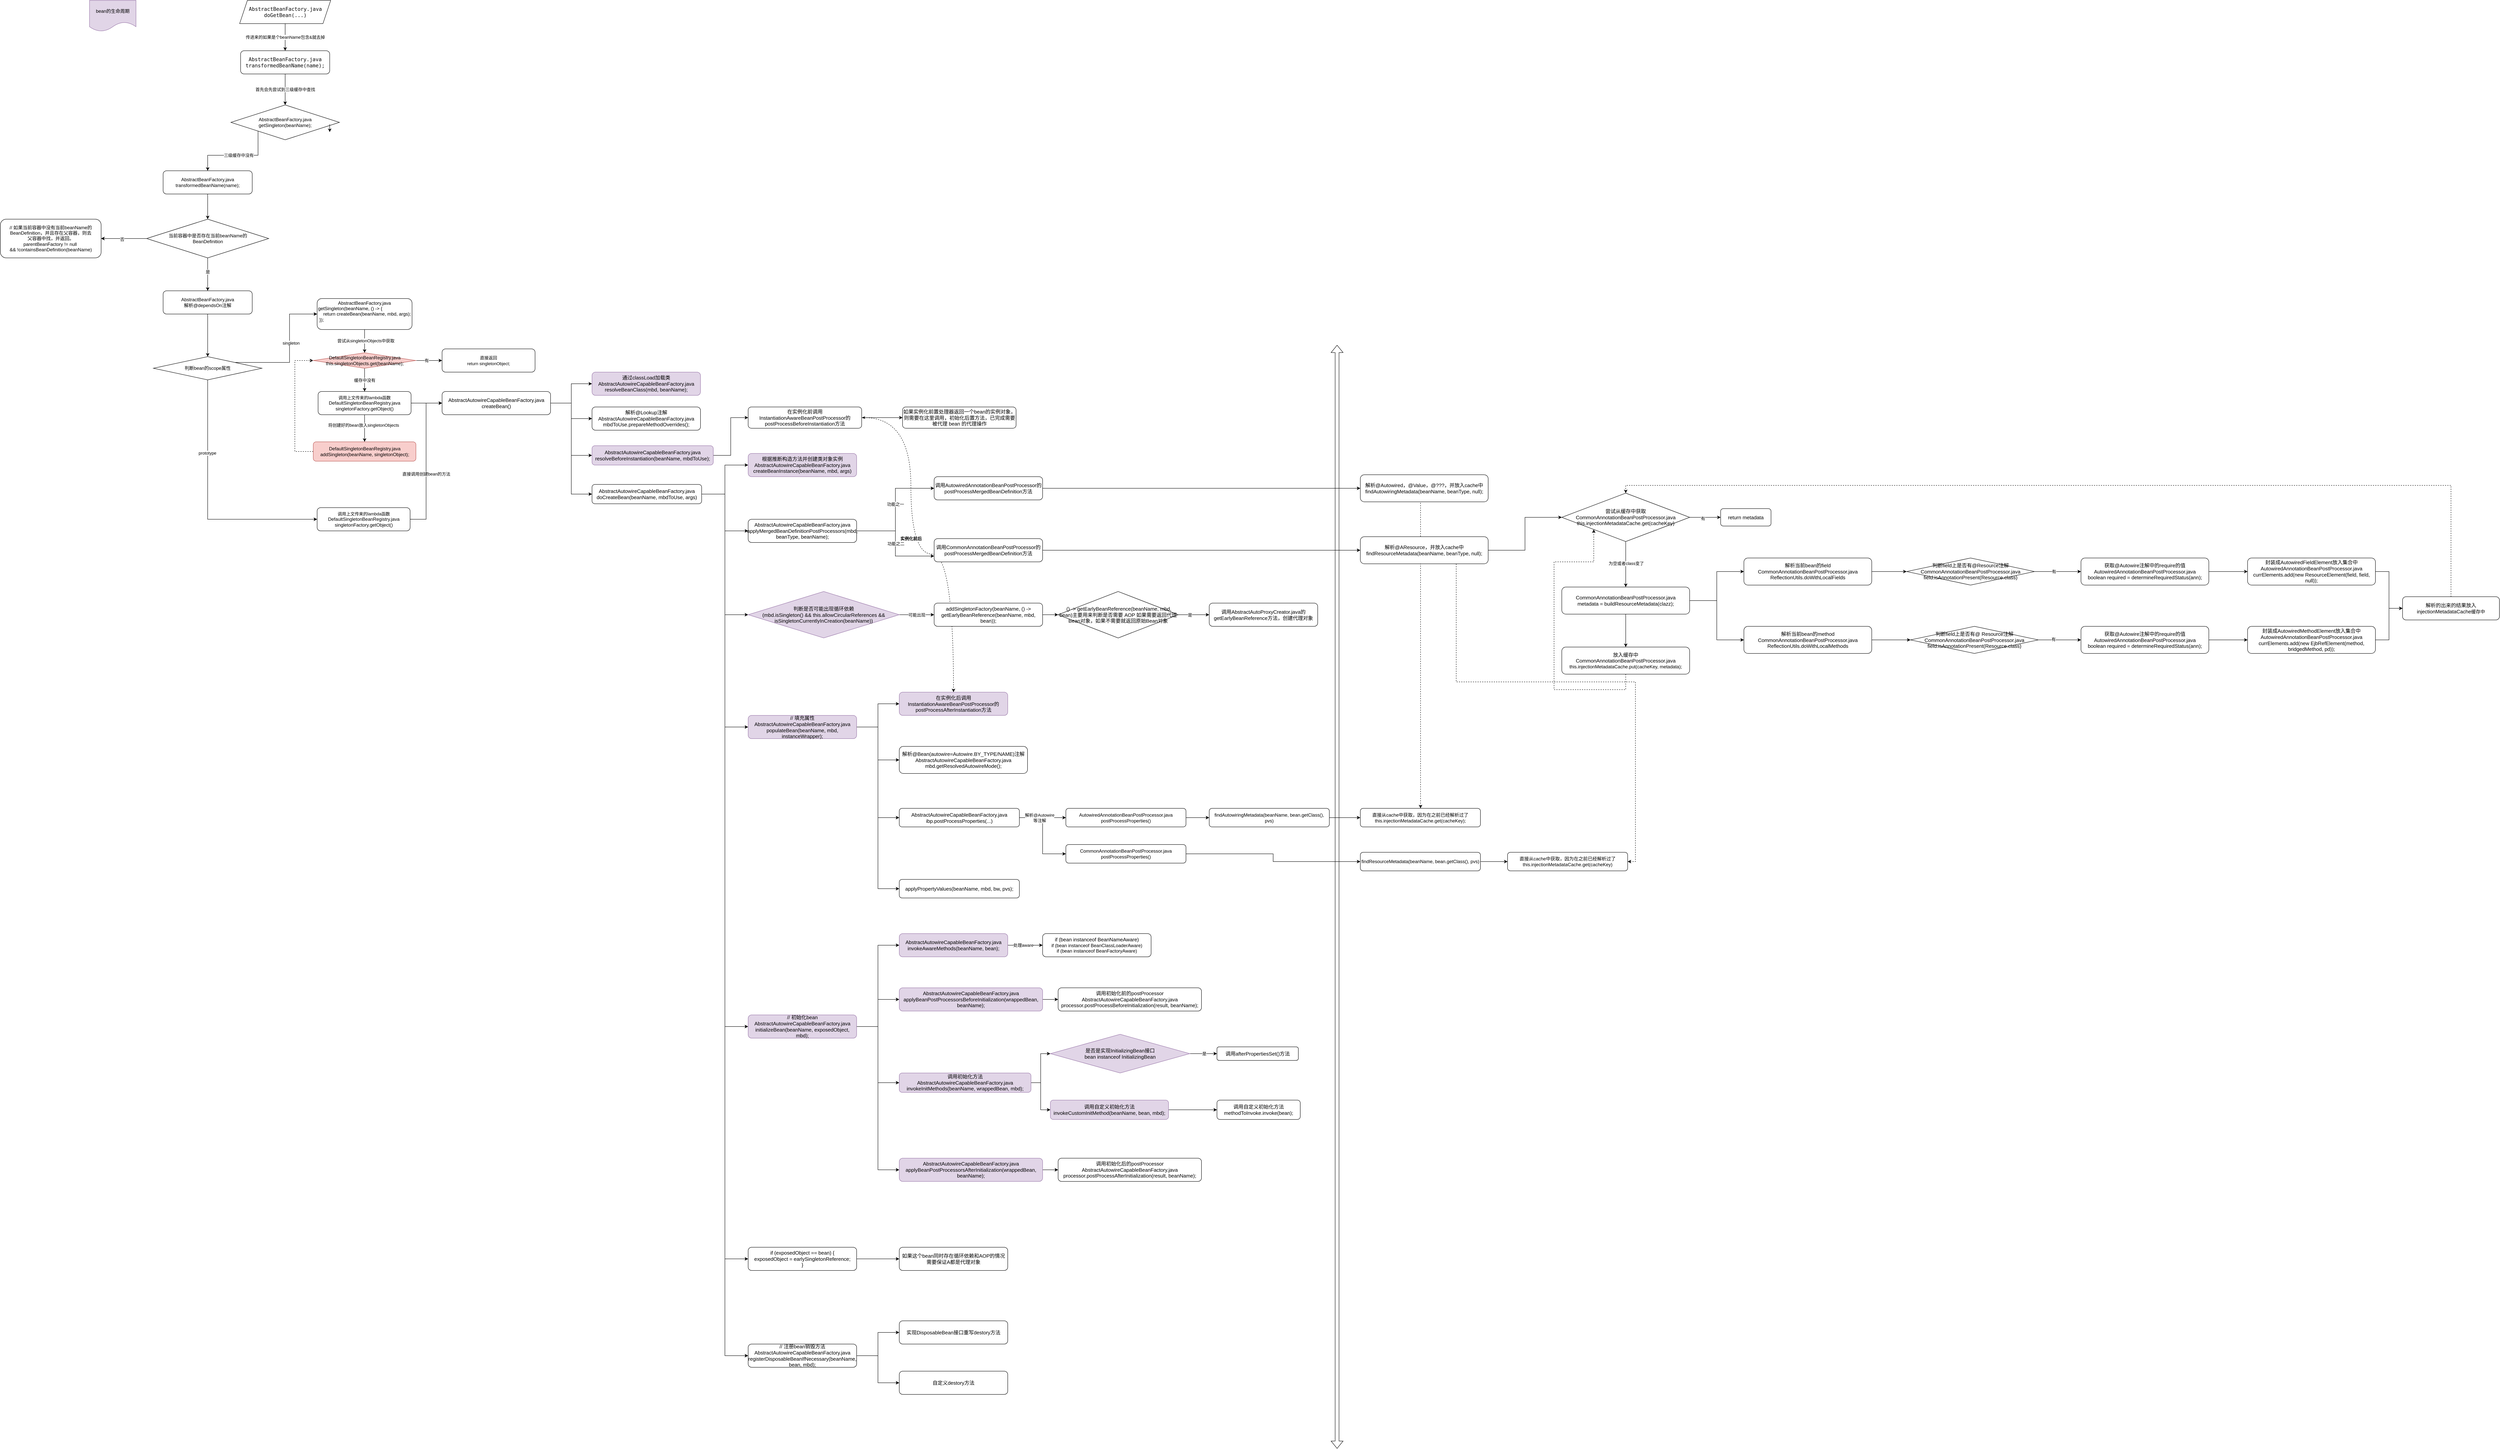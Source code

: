 <mxfile version="16.1.0" type="github">
  <diagram id="2rsU9yD35tYkbE_-SbJo" name="第 1 页">
    <mxGraphModel dx="3452" dy="706" grid="1" gridSize="10" guides="1" tooltips="1" connect="1" arrows="1" fold="1" page="1" pageScale="1" pageWidth="2339" pageHeight="3300" math="0" shadow="0">
      <root>
        <mxCell id="0" />
        <mxCell id="1" parent="0" />
        <mxCell id="xD9VcQmtIi4IChWEVNGQ-1" value="传进来的如果是个beanName包含&amp;amp;就去掉" style="edgeStyle=orthogonalEdgeStyle;rounded=0;orthogonalLoop=1;jettySize=auto;html=1;exitX=0.5;exitY=1;exitDx=0;exitDy=0;" parent="1" source="xD9VcQmtIi4IChWEVNGQ-5" target="xD9VcQmtIi4IChWEVNGQ-3" edge="1">
          <mxGeometry relative="1" as="geometry" />
        </mxCell>
        <mxCell id="xD9VcQmtIi4IChWEVNGQ-2" value="首先会先尝试到三级缓存中查找" style="edgeStyle=orthogonalEdgeStyle;rounded=0;orthogonalLoop=1;jettySize=auto;html=1;exitX=0.5;exitY=1;exitDx=0;exitDy=0;" parent="1" source="xD9VcQmtIi4IChWEVNGQ-3" target="xD9VcQmtIi4IChWEVNGQ-8" edge="1">
          <mxGeometry relative="1" as="geometry">
            <mxPoint x="705" y="390" as="targetPoint" />
          </mxGeometry>
        </mxCell>
        <mxCell id="xD9VcQmtIi4IChWEVNGQ-3" value="&lt;div&gt;&lt;font color=&quot;#080808&quot; face=&quot;jetbrains mono, monospace&quot;&gt;&lt;span style=&quot;font-size: 13.067px&quot;&gt;AbstractBeanFactory.java&lt;/span&gt;&lt;/font&gt;&lt;/div&gt;&lt;div&gt;&lt;font color=&quot;#080808&quot; face=&quot;jetbrains mono, monospace&quot;&gt;&lt;span style=&quot;font-size: 13.067px&quot;&gt;transformedBeanName(name);&lt;/span&gt;&lt;/font&gt;&lt;/div&gt;" style="rounded=1;whiteSpace=wrap;html=1;" parent="1" vertex="1">
          <mxGeometry x="590" y="250" width="230" height="60" as="geometry" />
        </mxCell>
        <mxCell id="xD9VcQmtIi4IChWEVNGQ-4" value="bean的生命周期" style="shape=document;whiteSpace=wrap;html=1;boundedLbl=1;fillColor=#e1d5e7;strokeColor=#9673a6;" parent="1" vertex="1">
          <mxGeometry x="200" y="120" width="120" height="80" as="geometry" />
        </mxCell>
        <mxCell id="xD9VcQmtIi4IChWEVNGQ-5" value="&lt;div&gt;&lt;font color=&quot;#080808&quot; face=&quot;jetbrains mono, monospace&quot;&gt;&lt;span style=&quot;font-size: 13.067px&quot;&gt;AbstractBeanFactory.java&lt;/span&gt;&lt;/font&gt;&lt;/div&gt;&lt;div&gt;&lt;font color=&quot;#080808&quot; face=&quot;jetbrains mono, monospace&quot;&gt;&lt;span style=&quot;font-size: 13.067px&quot;&gt;doGetBean(...)&lt;/span&gt;&lt;/font&gt;&lt;/div&gt;" style="shape=parallelogram;perimeter=parallelogramPerimeter;whiteSpace=wrap;html=1;fixedSize=1;" parent="1" vertex="1">
          <mxGeometry x="587.5" y="120" width="235" height="60" as="geometry" />
        </mxCell>
        <mxCell id="xD9VcQmtIi4IChWEVNGQ-6" style="edgeStyle=orthogonalEdgeStyle;rounded=0;orthogonalLoop=1;jettySize=auto;html=1;exitX=0;exitY=1;exitDx=0;exitDy=0;" parent="1" source="xD9VcQmtIi4IChWEVNGQ-8" target="xD9VcQmtIi4IChWEVNGQ-11" edge="1">
          <mxGeometry relative="1" as="geometry" />
        </mxCell>
        <mxCell id="xD9VcQmtIi4IChWEVNGQ-7" value="三级缓存中没有" style="edgeLabel;html=1;align=center;verticalAlign=middle;resizable=0;points=[];" parent="xD9VcQmtIi4IChWEVNGQ-6" vertex="1" connectable="0">
          <mxGeometry x="-0.072" relative="1" as="geometry">
            <mxPoint x="-5" as="offset" />
          </mxGeometry>
        </mxCell>
        <mxCell id="xD9VcQmtIi4IChWEVNGQ-8" value="&lt;div&gt;AbstractBeanFactory.java&lt;/div&gt;&lt;div&gt;getSingleton(beanName);&lt;/div&gt;" style="rhombus;whiteSpace=wrap;html=1;" parent="1" vertex="1">
          <mxGeometry x="565" y="390" width="280" height="90" as="geometry" />
        </mxCell>
        <mxCell id="xD9VcQmtIi4IChWEVNGQ-9" style="edgeStyle=orthogonalEdgeStyle;rounded=0;orthogonalLoop=1;jettySize=auto;html=1;" parent="1" edge="1">
          <mxGeometry relative="1" as="geometry">
            <mxPoint x="820" y="440" as="sourcePoint" />
            <mxPoint x="820" y="460" as="targetPoint" />
          </mxGeometry>
        </mxCell>
        <mxCell id="xD9VcQmtIi4IChWEVNGQ-10" style="edgeStyle=orthogonalEdgeStyle;rounded=0;orthogonalLoop=1;jettySize=auto;html=1;exitX=0.5;exitY=1;exitDx=0;exitDy=0;entryX=0.5;entryY=0;entryDx=0;entryDy=0;" parent="1" source="xD9VcQmtIi4IChWEVNGQ-11" target="xD9VcQmtIi4IChWEVNGQ-17" edge="1">
          <mxGeometry relative="1" as="geometry" />
        </mxCell>
        <mxCell id="xD9VcQmtIi4IChWEVNGQ-11" value="&lt;div&gt;AbstractBeanFactory.java&lt;/div&gt;&lt;div&gt;transformedBeanName(name);&lt;/div&gt;" style="rounded=1;whiteSpace=wrap;html=1;" parent="1" vertex="1">
          <mxGeometry x="390" y="560" width="230" height="60" as="geometry" />
        </mxCell>
        <mxCell id="xD9VcQmtIi4IChWEVNGQ-12" style="edgeStyle=orthogonalEdgeStyle;rounded=0;orthogonalLoop=1;jettySize=auto;html=1;exitX=0;exitY=0.5;exitDx=0;exitDy=0;entryX=1;entryY=0.5;entryDx=0;entryDy=0;" parent="1" source="xD9VcQmtIi4IChWEVNGQ-17" target="xD9VcQmtIi4IChWEVNGQ-18" edge="1">
          <mxGeometry relative="1" as="geometry" />
        </mxCell>
        <mxCell id="xD9VcQmtIi4IChWEVNGQ-13" value="" style="edgeStyle=orthogonalEdgeStyle;rounded=0;orthogonalLoop=1;jettySize=auto;html=1;" parent="1" source="xD9VcQmtIi4IChWEVNGQ-17" target="xD9VcQmtIi4IChWEVNGQ-18" edge="1">
          <mxGeometry relative="1" as="geometry" />
        </mxCell>
        <mxCell id="xD9VcQmtIi4IChWEVNGQ-14" value="否" style="edgeLabel;html=1;align=center;verticalAlign=middle;resizable=0;points=[];" parent="xD9VcQmtIi4IChWEVNGQ-13" vertex="1" connectable="0">
          <mxGeometry x="0.08" y="2" relative="1" as="geometry">
            <mxPoint as="offset" />
          </mxGeometry>
        </mxCell>
        <mxCell id="xD9VcQmtIi4IChWEVNGQ-15" style="edgeStyle=orthogonalEdgeStyle;rounded=0;orthogonalLoop=1;jettySize=auto;html=1;exitX=0.5;exitY=1;exitDx=0;exitDy=0;entryX=0.5;entryY=0;entryDx=0;entryDy=0;" parent="1" source="xD9VcQmtIi4IChWEVNGQ-17" target="xD9VcQmtIi4IChWEVNGQ-20" edge="1">
          <mxGeometry relative="1" as="geometry" />
        </mxCell>
        <mxCell id="xD9VcQmtIi4IChWEVNGQ-16" value="是" style="edgeLabel;html=1;align=center;verticalAlign=middle;resizable=0;points=[];" parent="xD9VcQmtIi4IChWEVNGQ-15" vertex="1" connectable="0">
          <mxGeometry x="-0.153" relative="1" as="geometry">
            <mxPoint as="offset" />
          </mxGeometry>
        </mxCell>
        <mxCell id="xD9VcQmtIi4IChWEVNGQ-17" value="&lt;div&gt;当前容器中是否存在当前beanName的&lt;/div&gt;&lt;div&gt;BeanDefinition&lt;/div&gt;" style="rhombus;whiteSpace=wrap;html=1;" parent="1" vertex="1">
          <mxGeometry x="347.5" y="685" width="315" height="100" as="geometry" />
        </mxCell>
        <mxCell id="xD9VcQmtIi4IChWEVNGQ-18" value="&lt;div&gt;// 如果当前容器中没有当前beanName的&lt;/div&gt;&lt;div&gt;BeanDefinition，并且存在父容器，则去&lt;/div&gt;&lt;div&gt;父容器中找，并返回。&lt;/div&gt;&lt;div&gt;parentBeanFactory != null&amp;nbsp;&lt;/div&gt;&lt;div&gt;&amp;amp;&amp;amp; !containsBeanDefinition(beanName)&lt;/div&gt;" style="rounded=1;whiteSpace=wrap;html=1;" parent="1" vertex="1">
          <mxGeometry x="-30" y="685" width="260" height="100" as="geometry" />
        </mxCell>
        <mxCell id="xD9VcQmtIi4IChWEVNGQ-19" style="edgeStyle=orthogonalEdgeStyle;rounded=0;orthogonalLoop=1;jettySize=auto;html=1;exitX=0.5;exitY=1;exitDx=0;exitDy=0;entryX=0.5;entryY=0;entryDx=0;entryDy=0;" parent="1" source="xD9VcQmtIi4IChWEVNGQ-20" target="xD9VcQmtIi4IChWEVNGQ-25" edge="1">
          <mxGeometry relative="1" as="geometry" />
        </mxCell>
        <mxCell id="xD9VcQmtIi4IChWEVNGQ-20" value="&lt;div&gt;AbstractBeanFactory.java&lt;/div&gt;&lt;div&gt;解析@dependsOn注解&lt;/div&gt;" style="rounded=1;whiteSpace=wrap;html=1;" parent="1" vertex="1">
          <mxGeometry x="390" y="870" width="230" height="60" as="geometry" />
        </mxCell>
        <mxCell id="xD9VcQmtIi4IChWEVNGQ-21" style="edgeStyle=orthogonalEdgeStyle;rounded=0;orthogonalLoop=1;jettySize=auto;html=1;exitX=1;exitY=0;exitDx=0;exitDy=0;entryX=0;entryY=0.5;entryDx=0;entryDy=0;" parent="1" source="xD9VcQmtIi4IChWEVNGQ-25" target="xD9VcQmtIi4IChWEVNGQ-28" edge="1">
          <mxGeometry relative="1" as="geometry" />
        </mxCell>
        <mxCell id="xD9VcQmtIi4IChWEVNGQ-22" value="singleton" style="edgeLabel;html=1;align=center;verticalAlign=middle;resizable=0;points=[];" parent="xD9VcQmtIi4IChWEVNGQ-21" vertex="1" connectable="0">
          <mxGeometry x="0.134" y="-2" relative="1" as="geometry">
            <mxPoint x="1" as="offset" />
          </mxGeometry>
        </mxCell>
        <mxCell id="xD9VcQmtIi4IChWEVNGQ-23" style="edgeStyle=orthogonalEdgeStyle;rounded=0;orthogonalLoop=1;jettySize=auto;html=1;exitX=0.5;exitY=1;exitDx=0;exitDy=0;entryX=0;entryY=0.5;entryDx=0;entryDy=0;startArrow=none;startFill=0;" parent="1" source="xD9VcQmtIi4IChWEVNGQ-25" target="xD9VcQmtIi4IChWEVNGQ-136" edge="1">
          <mxGeometry relative="1" as="geometry" />
        </mxCell>
        <mxCell id="xD9VcQmtIi4IChWEVNGQ-24" value="prototype" style="edgeLabel;html=1;align=center;verticalAlign=middle;resizable=0;points=[];" parent="xD9VcQmtIi4IChWEVNGQ-23" vertex="1" connectable="0">
          <mxGeometry x="-0.412" y="-1" relative="1" as="geometry">
            <mxPoint as="offset" />
          </mxGeometry>
        </mxCell>
        <mxCell id="xD9VcQmtIi4IChWEVNGQ-25" value="判断bean的scope属性" style="rhombus;whiteSpace=wrap;html=1;" parent="1" vertex="1">
          <mxGeometry x="365" y="1040" width="280" height="60" as="geometry" />
        </mxCell>
        <mxCell id="xD9VcQmtIi4IChWEVNGQ-26" style="edgeStyle=orthogonalEdgeStyle;rounded=0;orthogonalLoop=1;jettySize=auto;html=1;exitX=0.5;exitY=1;exitDx=0;exitDy=0;" parent="1" source="xD9VcQmtIi4IChWEVNGQ-28" target="xD9VcQmtIi4IChWEVNGQ-131" edge="1">
          <mxGeometry relative="1" as="geometry">
            <mxPoint x="910" y="1130" as="targetPoint" />
          </mxGeometry>
        </mxCell>
        <mxCell id="xD9VcQmtIi4IChWEVNGQ-27" value="尝试从singletonObjects中获取" style="edgeLabel;html=1;align=center;verticalAlign=middle;resizable=0;points=[];" parent="xD9VcQmtIi4IChWEVNGQ-26" vertex="1" connectable="0">
          <mxGeometry x="-0.033" y="3" relative="1" as="geometry">
            <mxPoint as="offset" />
          </mxGeometry>
        </mxCell>
        <mxCell id="xD9VcQmtIi4IChWEVNGQ-28" value="&lt;div style=&quot;text-align: center&quot;&gt;AbstractBeanFactory.java&lt;/div&gt;&lt;div&gt;getSingleton(beanName, () -&amp;gt; {&lt;/div&gt;&lt;div&gt;&amp;nbsp; &amp;nbsp; return createBean(beanName, mbd, args);&lt;/div&gt;&lt;div&gt;&amp;nbsp;});&lt;/div&gt;&lt;div&gt;&amp;nbsp; &amp;nbsp;&lt;/div&gt;" style="rounded=1;whiteSpace=wrap;html=1;align=left;" parent="1" vertex="1">
          <mxGeometry x="787.5" y="890" width="245" height="80" as="geometry" />
        </mxCell>
        <mxCell id="xD9VcQmtIi4IChWEVNGQ-29" style="edgeStyle=orthogonalEdgeStyle;rounded=0;orthogonalLoop=1;jettySize=auto;html=1;exitX=0.5;exitY=1;exitDx=0;exitDy=0;entryX=0.5;entryY=0;entryDx=0;entryDy=0;" parent="1" source="xD9VcQmtIi4IChWEVNGQ-32" target="xD9VcQmtIi4IChWEVNGQ-34" edge="1">
          <mxGeometry relative="1" as="geometry" />
        </mxCell>
        <mxCell id="xD9VcQmtIi4IChWEVNGQ-30" value="将创建好的bean放入singletonObjects" style="edgeLabel;html=1;align=center;verticalAlign=middle;resizable=0;points=[];" parent="xD9VcQmtIi4IChWEVNGQ-29" vertex="1" connectable="0">
          <mxGeometry x="-0.229" y="-3" relative="1" as="geometry">
            <mxPoint as="offset" />
          </mxGeometry>
        </mxCell>
        <mxCell id="xD9VcQmtIi4IChWEVNGQ-31" style="edgeStyle=orthogonalEdgeStyle;rounded=0;orthogonalLoop=1;jettySize=auto;html=1;exitX=1;exitY=0.5;exitDx=0;exitDy=0;" parent="1" source="xD9VcQmtIi4IChWEVNGQ-32" target="xD9VcQmtIi4IChWEVNGQ-39" edge="1">
          <mxGeometry relative="1" as="geometry" />
        </mxCell>
        <mxCell id="xD9VcQmtIi4IChWEVNGQ-32" value="&lt;div&gt;&lt;span style=&quot;font-size: 11px ; background-color: rgb(255 , 255 , 255)&quot;&gt;调用上文传来的lambda函数&lt;/span&gt;&lt;br&gt;&lt;/div&gt;&lt;div&gt;DefaultSingletonBeanRegistry.java&lt;/div&gt;&lt;div&gt;singletonFactory.getObject()&lt;/div&gt;" style="rounded=1;whiteSpace=wrap;html=1;" parent="1" vertex="1">
          <mxGeometry x="790" y="1130" width="240" height="60" as="geometry" />
        </mxCell>
        <mxCell id="xD9VcQmtIi4IChWEVNGQ-33" style="edgeStyle=orthogonalEdgeStyle;rounded=0;orthogonalLoop=1;jettySize=auto;html=1;exitX=0;exitY=0.5;exitDx=0;exitDy=0;entryX=0;entryY=0.5;entryDx=0;entryDy=0;dashed=1;" parent="1" source="xD9VcQmtIi4IChWEVNGQ-34" target="xD9VcQmtIi4IChWEVNGQ-131" edge="1">
          <mxGeometry relative="1" as="geometry">
            <Array as="points">
              <mxPoint x="730" y="1285" />
              <mxPoint x="730" y="1050" />
            </Array>
          </mxGeometry>
        </mxCell>
        <mxCell id="xD9VcQmtIi4IChWEVNGQ-34" value="&lt;div&gt;DefaultSingletonBeanRegistry.java&lt;/div&gt;&lt;div&gt;addSingleton(beanName, singletonObject);&lt;/div&gt;" style="rounded=1;whiteSpace=wrap;html=1;fillColor=#f8cecc;strokeColor=#b85450;" parent="1" vertex="1">
          <mxGeometry x="777.5" y="1260" width="265" height="50" as="geometry" />
        </mxCell>
        <mxCell id="xD9VcQmtIi4IChWEVNGQ-35" style="edgeStyle=orthogonalEdgeStyle;rounded=0;orthogonalLoop=1;jettySize=auto;html=1;exitX=1;exitY=0.5;exitDx=0;exitDy=0;entryX=0;entryY=0.5;entryDx=0;entryDy=0;" parent="1" source="xD9VcQmtIi4IChWEVNGQ-39" target="xD9VcQmtIi4IChWEVNGQ-40" edge="1">
          <mxGeometry relative="1" as="geometry" />
        </mxCell>
        <mxCell id="xD9VcQmtIi4IChWEVNGQ-36" style="edgeStyle=orthogonalEdgeStyle;rounded=0;orthogonalLoop=1;jettySize=auto;html=1;exitX=1;exitY=0.5;exitDx=0;exitDy=0;" parent="1" source="xD9VcQmtIi4IChWEVNGQ-39" target="xD9VcQmtIi4IChWEVNGQ-41" edge="1">
          <mxGeometry relative="1" as="geometry" />
        </mxCell>
        <mxCell id="xD9VcQmtIi4IChWEVNGQ-37" style="edgeStyle=orthogonalEdgeStyle;rounded=0;orthogonalLoop=1;jettySize=auto;html=1;exitX=1;exitY=0.5;exitDx=0;exitDy=0;entryX=0;entryY=0.5;entryDx=0;entryDy=0;" parent="1" source="xD9VcQmtIi4IChWEVNGQ-39" target="xD9VcQmtIi4IChWEVNGQ-43" edge="1">
          <mxGeometry relative="1" as="geometry" />
        </mxCell>
        <mxCell id="xD9VcQmtIi4IChWEVNGQ-38" style="edgeStyle=orthogonalEdgeStyle;rounded=0;orthogonalLoop=1;jettySize=auto;html=1;exitX=1;exitY=0.5;exitDx=0;exitDy=0;entryX=0;entryY=0.5;entryDx=0;entryDy=0;" parent="1" source="xD9VcQmtIi4IChWEVNGQ-39" target="xD9VcQmtIi4IChWEVNGQ-55" edge="1">
          <mxGeometry relative="1" as="geometry" />
        </mxCell>
        <mxCell id="xD9VcQmtIi4IChWEVNGQ-39" value="&lt;span style=&quot;font-size: 13.067px&quot;&gt;AbstractAutowireCapableBeanFactory&lt;/span&gt;&lt;span style=&quot;font-size: 13.067px&quot;&gt;.java&lt;/span&gt;&lt;span style=&quot;font-size: 13.067px&quot;&gt;&lt;br&gt;&lt;/span&gt;&lt;span style=&quot;font-size: 13.067px&quot;&gt;createBean&lt;/span&gt;&lt;span style=&quot;font-size: 13.067px&quot;&gt;()&lt;/span&gt;&lt;span style=&quot;font-size: 13.067px&quot;&gt;&lt;br&gt;&lt;/span&gt;" style="rounded=1;whiteSpace=wrap;html=1;" parent="1" vertex="1">
          <mxGeometry x="1110" y="1130" width="280" height="60" as="geometry" />
        </mxCell>
        <mxCell id="xD9VcQmtIi4IChWEVNGQ-40" value="&lt;span style=&quot;font-size: 13.067px&quot;&gt;通过classLoad加载类AbstractAutowireCapableBeanFactory&lt;/span&gt;&lt;span style=&quot;font-size: 13.067px&quot;&gt;.java&lt;/span&gt;&lt;span style=&quot;font-size: 13.067px&quot;&gt;&lt;br&gt;&lt;/span&gt;&lt;span style=&quot;font-size: 13.067px&quot;&gt;resolveBeanClass(mbd, beanName);&lt;/span&gt;" style="rounded=1;whiteSpace=wrap;html=1;fillColor=#e1d5e7;strokeColor=#9673a6;" parent="1" vertex="1">
          <mxGeometry x="1497" y="1080" width="280" height="60" as="geometry" />
        </mxCell>
        <mxCell id="xD9VcQmtIi4IChWEVNGQ-41" value="&lt;span style=&quot;font-size: 13.067px&quot;&gt;解析@Lookup注解&lt;br&gt;AbstractAutowireCapableBeanFactory&lt;/span&gt;&lt;span style=&quot;font-size: 13.067px&quot;&gt;.java&lt;/span&gt;&lt;span style=&quot;font-size: 13.067px&quot;&gt;&lt;br&gt;&lt;/span&gt;&lt;span style=&quot;font-size: 13.067px&quot;&gt;mbdToUse.prepareMethodOverrides();&lt;/span&gt;" style="rounded=1;whiteSpace=wrap;html=1;" parent="1" vertex="1">
          <mxGeometry x="1497" y="1170" width="280" height="60" as="geometry" />
        </mxCell>
        <mxCell id="xD9VcQmtIi4IChWEVNGQ-42" style="edgeStyle=orthogonalEdgeStyle;rounded=0;orthogonalLoop=1;jettySize=auto;html=1;exitX=1;exitY=0.5;exitDx=0;exitDy=0;entryX=0;entryY=0.5;entryDx=0;entryDy=0;" parent="1" source="xD9VcQmtIi4IChWEVNGQ-43" target="xD9VcQmtIi4IChWEVNGQ-47" edge="1">
          <mxGeometry relative="1" as="geometry" />
        </mxCell>
        <mxCell id="xD9VcQmtIi4IChWEVNGQ-43" value="&lt;span style=&quot;font-size: 13.067px&quot;&gt;AbstractAutowireCapableBeanFactory&lt;/span&gt;&lt;span style=&quot;font-size: 13.067px&quot;&gt;.java&lt;/span&gt;&lt;span style=&quot;font-size: 13.067px&quot;&gt;&lt;br&gt;&lt;/span&gt;&lt;span style=&quot;font-size: 13.067px&quot;&gt;resolveBeforeInstantiation(beanName, mbdToUse);&lt;/span&gt;" style="rounded=1;whiteSpace=wrap;html=1;fillColor=#e1d5e7;strokeColor=#9673a6;" parent="1" vertex="1">
          <mxGeometry x="1497" y="1270" width="313" height="50" as="geometry" />
        </mxCell>
        <mxCell id="xD9VcQmtIi4IChWEVNGQ-44" style="edgeStyle=orthogonalEdgeStyle;rounded=0;orthogonalLoop=1;jettySize=auto;html=1;exitX=1;exitY=0.5;exitDx=0;exitDy=0;entryX=0.5;entryY=0;entryDx=0;entryDy=0;curved=1;dashed=1;startArrow=classicThin;startFill=1;" parent="1" source="xD9VcQmtIi4IChWEVNGQ-47" target="xD9VcQmtIi4IChWEVNGQ-69" edge="1">
          <mxGeometry relative="1" as="geometry">
            <Array as="points">
              <mxPoint x="2320" y="1197" />
              <mxPoint x="2320" y="1550" />
              <mxPoint x="2430" y="1550" />
            </Array>
          </mxGeometry>
        </mxCell>
        <mxCell id="xD9VcQmtIi4IChWEVNGQ-45" value="实例化前后" style="edgeLabel;html=1;align=center;verticalAlign=middle;resizable=0;points=[];fontStyle=1" parent="xD9VcQmtIi4IChWEVNGQ-44" vertex="1" connectable="0">
          <mxGeometry x="-0.071" relative="1" as="geometry">
            <mxPoint as="offset" />
          </mxGeometry>
        </mxCell>
        <mxCell id="xD9VcQmtIi4IChWEVNGQ-46" style="edgeStyle=orthogonalEdgeStyle;rounded=0;orthogonalLoop=1;jettySize=auto;html=1;exitX=1;exitY=0.5;exitDx=0;exitDy=0;startArrow=none;startFill=0;" parent="1" source="xD9VcQmtIi4IChWEVNGQ-47" target="xD9VcQmtIi4IChWEVNGQ-133" edge="1">
          <mxGeometry relative="1" as="geometry" />
        </mxCell>
        <mxCell id="xD9VcQmtIi4IChWEVNGQ-47" value="&lt;span style=&quot;font-size: 13.067px&quot;&gt;在实例化前调用InstantiationAwareBeanPostProcessor的postProcessBeforeInstantiation方法&lt;/span&gt;&lt;span style=&quot;font-size: 13.067px&quot;&gt;&lt;br&gt;&lt;/span&gt;" style="rounded=1;whiteSpace=wrap;html=1;" parent="1" vertex="1">
          <mxGeometry x="1900" y="1170" width="293" height="55" as="geometry" />
        </mxCell>
        <mxCell id="xD9VcQmtIi4IChWEVNGQ-48" style="edgeStyle=orthogonalEdgeStyle;rounded=0;orthogonalLoop=1;jettySize=auto;html=1;exitX=1;exitY=0.5;exitDx=0;exitDy=0;entryX=0;entryY=0.5;entryDx=0;entryDy=0;" parent="1" source="xD9VcQmtIi4IChWEVNGQ-55" target="xD9VcQmtIi4IChWEVNGQ-56" edge="1">
          <mxGeometry relative="1" as="geometry" />
        </mxCell>
        <mxCell id="xD9VcQmtIi4IChWEVNGQ-49" style="edgeStyle=orthogonalEdgeStyle;rounded=0;orthogonalLoop=1;jettySize=auto;html=1;exitX=1;exitY=0.5;exitDx=0;exitDy=0;entryX=0;entryY=0.5;entryDx=0;entryDy=0;" parent="1" source="xD9VcQmtIi4IChWEVNGQ-55" target="xD9VcQmtIi4IChWEVNGQ-58" edge="1">
          <mxGeometry relative="1" as="geometry" />
        </mxCell>
        <mxCell id="xD9VcQmtIi4IChWEVNGQ-50" style="edgeStyle=orthogonalEdgeStyle;rounded=0;orthogonalLoop=1;jettySize=auto;html=1;exitX=1;exitY=0.5;exitDx=0;exitDy=0;entryX=0;entryY=0.5;entryDx=0;entryDy=0;" parent="1" source="xD9VcQmtIi4IChWEVNGQ-55" target="xD9VcQmtIi4IChWEVNGQ-68" edge="1">
          <mxGeometry relative="1" as="geometry" />
        </mxCell>
        <mxCell id="xD9VcQmtIi4IChWEVNGQ-51" style="edgeStyle=orthogonalEdgeStyle;rounded=0;orthogonalLoop=1;jettySize=auto;html=1;exitX=1;exitY=0.5;exitDx=0;exitDy=0;entryX=0;entryY=0.5;entryDx=0;entryDy=0;startArrow=none;startFill=0;" parent="1" source="xD9VcQmtIi4IChWEVNGQ-55" target="xD9VcQmtIi4IChWEVNGQ-81" edge="1">
          <mxGeometry relative="1" as="geometry" />
        </mxCell>
        <mxCell id="xD9VcQmtIi4IChWEVNGQ-52" style="edgeStyle=orthogonalEdgeStyle;rounded=0;orthogonalLoop=1;jettySize=auto;html=1;exitX=1;exitY=0.5;exitDx=0;exitDy=0;entryX=0;entryY=0.5;entryDx=0;entryDy=0;startArrow=none;startFill=0;" parent="1" source="xD9VcQmtIi4IChWEVNGQ-55" target="xD9VcQmtIi4IChWEVNGQ-103" edge="1">
          <mxGeometry relative="1" as="geometry" />
        </mxCell>
        <mxCell id="xD9VcQmtIi4IChWEVNGQ-53" style="edgeStyle=orthogonalEdgeStyle;rounded=0;orthogonalLoop=1;jettySize=auto;html=1;exitX=1;exitY=0.5;exitDx=0;exitDy=0;entryX=0;entryY=0.5;entryDx=0;entryDy=0;startArrow=none;startFill=0;" parent="1" source="xD9VcQmtIi4IChWEVNGQ-55" target="xD9VcQmtIi4IChWEVNGQ-125" edge="1">
          <mxGeometry relative="1" as="geometry" />
        </mxCell>
        <mxCell id="xD9VcQmtIi4IChWEVNGQ-54" style="edgeStyle=orthogonalEdgeStyle;rounded=0;orthogonalLoop=1;jettySize=auto;html=1;exitX=1;exitY=0.5;exitDx=0;exitDy=0;entryX=0;entryY=0.5;entryDx=0;entryDy=0;" parent="1" source="xD9VcQmtIi4IChWEVNGQ-55" target="xD9VcQmtIi4IChWEVNGQ-140" edge="1">
          <mxGeometry relative="1" as="geometry" />
        </mxCell>
        <mxCell id="xD9VcQmtIi4IChWEVNGQ-55" value="&lt;span style=&quot;font-size: 13.067px&quot;&gt;AbstractAutowireCapableBeanFactory&lt;/span&gt;&lt;span style=&quot;font-size: 13.067px&quot;&gt;.java&lt;/span&gt;&lt;span style=&quot;font-size: 13.067px&quot;&gt;&lt;br&gt;&lt;/span&gt;&lt;span style=&quot;font-size: 13.067px&quot;&gt;doCreateBean(beanName, mbdToUse, args)&lt;/span&gt;" style="rounded=1;whiteSpace=wrap;html=1;" parent="1" vertex="1">
          <mxGeometry x="1497" y="1370" width="283" height="50" as="geometry" />
        </mxCell>
        <mxCell id="xD9VcQmtIi4IChWEVNGQ-56" value="&lt;span style=&quot;font-size: 13.067px&quot;&gt;根据推断构造方法并创建类对象实例AbstractAutowireCapableBeanFactory&lt;/span&gt;&lt;span style=&quot;font-size: 13.067px&quot;&gt;.java&lt;/span&gt;&lt;span style=&quot;font-size: 13.067px&quot;&gt;&lt;br&gt;&lt;/span&gt;&lt;span style=&quot;font-size: 13.067px&quot;&gt;createBeanInstance(beanName, mbd, args)&lt;/span&gt;" style="rounded=1;whiteSpace=wrap;html=1;fillColor=#e1d5e7;strokeColor=#9673a6;" parent="1" vertex="1">
          <mxGeometry x="1900" y="1290" width="280" height="60" as="geometry" />
        </mxCell>
        <mxCell id="xD9VcQmtIi4IChWEVNGQ-57" value="可能出现" style="edgeStyle=orthogonalEdgeStyle;rounded=0;orthogonalLoop=1;jettySize=auto;html=1;exitX=1;exitY=0.5;exitDx=0;exitDy=0;" parent="1" source="xD9VcQmtIi4IChWEVNGQ-58" target="xD9VcQmtIi4IChWEVNGQ-60" edge="1">
          <mxGeometry relative="1" as="geometry" />
        </mxCell>
        <mxCell id="xD9VcQmtIi4IChWEVNGQ-58" value="&lt;div&gt;&lt;span style=&quot;font-size: 13.067px&quot;&gt;判断是否可能出现循环依赖&lt;/span&gt;&lt;/div&gt;&lt;div&gt;&lt;span style=&quot;font-size: 13.067px&quot;&gt;(mbd.isSingleton() &amp;amp;&amp;amp; this.allowCircularReferences &amp;amp;&amp;amp;&lt;/span&gt;&lt;/div&gt;&lt;div&gt;&lt;span style=&quot;font-size: 13.067px&quot;&gt;&lt;span&gt;    &lt;/span&gt;isSingletonCurrentlyInCreation(beanName))&lt;/span&gt;&lt;/div&gt;" style="rhombus;whiteSpace=wrap;html=1;fillColor=#e1d5e7;strokeColor=#9673a6;" parent="1" vertex="1">
          <mxGeometry x="1900" y="1646.53" width="390" height="120" as="geometry" />
        </mxCell>
        <mxCell id="xD9VcQmtIi4IChWEVNGQ-59" style="edgeStyle=orthogonalEdgeStyle;rounded=0;orthogonalLoop=1;jettySize=auto;html=1;exitX=1;exitY=0.5;exitDx=0;exitDy=0;entryX=0;entryY=0.5;entryDx=0;entryDy=0;" parent="1" source="xD9VcQmtIi4IChWEVNGQ-60" target="xD9VcQmtIi4IChWEVNGQ-62" edge="1">
          <mxGeometry relative="1" as="geometry" />
        </mxCell>
        <mxCell id="xD9VcQmtIi4IChWEVNGQ-60" value="&lt;span style=&quot;font-size: 13.067px&quot;&gt;addSingletonFactory(beanName, () -&amp;gt; getEarlyBeanReference(beanName, mbd, bean));&lt;/span&gt;" style="rounded=1;whiteSpace=wrap;html=1;" parent="1" vertex="1">
          <mxGeometry x="2380" y="1676.53" width="280" height="60" as="geometry" />
        </mxCell>
        <mxCell id="xD9VcQmtIi4IChWEVNGQ-61" value="是" style="edgeStyle=orthogonalEdgeStyle;rounded=0;orthogonalLoop=1;jettySize=auto;html=1;exitX=1;exitY=0.5;exitDx=0;exitDy=0;" parent="1" source="xD9VcQmtIi4IChWEVNGQ-62" target="xD9VcQmtIi4IChWEVNGQ-63" edge="1">
          <mxGeometry x="-0.25" relative="1" as="geometry">
            <mxPoint x="3100" y="1706.53" as="targetPoint" />
            <mxPoint as="offset" />
          </mxGeometry>
        </mxCell>
        <mxCell id="xD9VcQmtIi4IChWEVNGQ-62" value="&lt;span style=&quot;font-size: 13.067px&quot;&gt;&amp;nbsp;() -&amp;gt; getEarlyBeanReference(beanName, mbd, bean)主要用来判断是否需要 AOP 如果需要返回代理Bean对象，如果不需要就返回原始Bean对象&lt;/span&gt;" style="rhombus;whiteSpace=wrap;html=1;" parent="1" vertex="1">
          <mxGeometry x="2700" y="1646.53" width="310" height="120" as="geometry" />
        </mxCell>
        <mxCell id="xD9VcQmtIi4IChWEVNGQ-63" value="&lt;span style=&quot;font-size: 13.067px&quot;&gt;调用AbstractAutoProxyCreator.java的&lt;/span&gt;&lt;span style=&quot;font-size: 13.067px&quot;&gt;getEarlyBeanReference方法，创建代理对象&lt;/span&gt;" style="rounded=1;whiteSpace=wrap;html=1;" parent="1" vertex="1">
          <mxGeometry x="3090" y="1676.53" width="280" height="60" as="geometry" />
        </mxCell>
        <mxCell id="xD9VcQmtIi4IChWEVNGQ-64" style="edgeStyle=orthogonalEdgeStyle;rounded=0;orthogonalLoop=1;jettySize=auto;html=1;exitX=1;exitY=0.5;exitDx=0;exitDy=0;entryX=0;entryY=0.5;entryDx=0;entryDy=0;" parent="1" source="xD9VcQmtIi4IChWEVNGQ-68" target="xD9VcQmtIi4IChWEVNGQ-69" edge="1">
          <mxGeometry relative="1" as="geometry" />
        </mxCell>
        <mxCell id="xD9VcQmtIi4IChWEVNGQ-65" style="edgeStyle=orthogonalEdgeStyle;rounded=0;orthogonalLoop=1;jettySize=auto;html=1;exitX=1;exitY=0.5;exitDx=0;exitDy=0;entryX=0;entryY=0.5;entryDx=0;entryDy=0;startArrow=none;startFill=0;" parent="1" source="xD9VcQmtIi4IChWEVNGQ-68" target="xD9VcQmtIi4IChWEVNGQ-70" edge="1">
          <mxGeometry relative="1" as="geometry" />
        </mxCell>
        <mxCell id="xD9VcQmtIi4IChWEVNGQ-66" style="edgeStyle=orthogonalEdgeStyle;rounded=0;orthogonalLoop=1;jettySize=auto;html=1;exitX=1;exitY=0.5;exitDx=0;exitDy=0;entryX=0;entryY=0.5;entryDx=0;entryDy=0;startArrow=none;startFill=0;" parent="1" source="xD9VcQmtIi4IChWEVNGQ-68" target="xD9VcQmtIi4IChWEVNGQ-74" edge="1">
          <mxGeometry relative="1" as="geometry" />
        </mxCell>
        <mxCell id="xD9VcQmtIi4IChWEVNGQ-67" style="edgeStyle=orthogonalEdgeStyle;rounded=0;orthogonalLoop=1;jettySize=auto;html=1;exitX=1;exitY=0.5;exitDx=0;exitDy=0;entryX=0;entryY=0.5;entryDx=0;entryDy=0;startArrow=none;startFill=0;" parent="1" source="xD9VcQmtIi4IChWEVNGQ-68" target="xD9VcQmtIi4IChWEVNGQ-98" edge="1">
          <mxGeometry relative="1" as="geometry" />
        </mxCell>
        <mxCell id="xD9VcQmtIi4IChWEVNGQ-68" value="&lt;span style=&quot;font-size: 13.067px&quot;&gt;// 填充属性&lt;br&gt;AbstractAutowireCapableBeanFactory&lt;/span&gt;&lt;span style=&quot;font-size: 13.067px&quot;&gt;.java&lt;/span&gt;&lt;span style=&quot;font-size: 13.067px&quot;&gt;&lt;br&gt;&lt;/span&gt;&lt;span style=&quot;font-size: 13.067px&quot;&gt;populateBean(beanName, mbd, instanceWrapper);&lt;/span&gt;" style="rounded=1;whiteSpace=wrap;html=1;fillColor=#e1d5e7;strokeColor=#9673a6;" parent="1" vertex="1">
          <mxGeometry x="1900" y="1966.53" width="280" height="60" as="geometry" />
        </mxCell>
        <mxCell id="xD9VcQmtIi4IChWEVNGQ-69" value="&lt;span style=&quot;font-size: 13.067px&quot;&gt;在实例化后调用InstantiationAwareBeanPostProcessor的postProcessAfterInstantiation方法&lt;/span&gt;" style="rounded=1;whiteSpace=wrap;html=1;fillColor=#e1d5e7;strokeColor=#9673a6;" parent="1" vertex="1">
          <mxGeometry x="2290" y="1906.53" width="280" height="60" as="geometry" />
        </mxCell>
        <mxCell id="xD9VcQmtIi4IChWEVNGQ-70" value="&lt;span style=&quot;font-size: 13.067px&quot;&gt;解析@Bean(autowire=Autowire.BY_TYPE/NAME)注解&lt;/span&gt;&lt;br&gt;&lt;span style=&quot;font-size: 13.067px&quot;&gt;AbstractAutowireCapableBeanFactory&lt;/span&gt;&lt;span style=&quot;font-size: 13.067px&quot;&gt;.java&lt;br&gt;mbd.getResolvedAutowireMode();&lt;/span&gt;" style="rounded=1;whiteSpace=wrap;html=1;" parent="1" vertex="1">
          <mxGeometry x="2290" y="2046.53" width="331" height="70" as="geometry" />
        </mxCell>
        <mxCell id="xD9VcQmtIi4IChWEVNGQ-71" style="edgeStyle=orthogonalEdgeStyle;rounded=0;orthogonalLoop=1;jettySize=auto;html=1;exitX=1;exitY=0.5;exitDx=0;exitDy=0;entryX=0;entryY=0.5;entryDx=0;entryDy=0;startArrow=none;startFill=0;" parent="1" source="xD9VcQmtIi4IChWEVNGQ-74" target="xD9VcQmtIi4IChWEVNGQ-76" edge="1">
          <mxGeometry relative="1" as="geometry" />
        </mxCell>
        <mxCell id="xD9VcQmtIi4IChWEVNGQ-72" style="edgeStyle=orthogonalEdgeStyle;rounded=0;orthogonalLoop=1;jettySize=auto;html=1;exitX=1;exitY=0.5;exitDx=0;exitDy=0;entryX=0;entryY=0.5;entryDx=0;entryDy=0;startArrow=none;startFill=0;" parent="1" source="xD9VcQmtIi4IChWEVNGQ-74" target="xD9VcQmtIi4IChWEVNGQ-94" edge="1">
          <mxGeometry relative="1" as="geometry" />
        </mxCell>
        <mxCell id="xD9VcQmtIi4IChWEVNGQ-73" value="解析@Autowire&lt;br&gt;等注解" style="edgeLabel;html=1;align=center;verticalAlign=middle;resizable=0;points=[];" parent="xD9VcQmtIi4IChWEVNGQ-72" vertex="1" connectable="0">
          <mxGeometry x="-0.589" relative="1" as="geometry">
            <mxPoint x="8" as="offset" />
          </mxGeometry>
        </mxCell>
        <mxCell id="xD9VcQmtIi4IChWEVNGQ-74" value="&lt;span style=&quot;font-size: 13.067px&quot;&gt;AbstractAutowireCapableBeanFactory&lt;/span&gt;&lt;span style=&quot;font-size: 13.067px&quot;&gt;.java&lt;br&gt;&lt;/span&gt;&lt;span style=&quot;font-size: 13.067px&quot;&gt;ibp.postProcessProperties(...)&lt;br&gt;&lt;/span&gt;" style="rounded=1;whiteSpace=wrap;html=1;" parent="1" vertex="1">
          <mxGeometry x="2290" y="2206.53" width="310" height="48" as="geometry" />
        </mxCell>
        <mxCell id="xD9VcQmtIi4IChWEVNGQ-75" style="edgeStyle=orthogonalEdgeStyle;rounded=0;orthogonalLoop=1;jettySize=auto;html=1;exitX=1;exitY=0.5;exitDx=0;exitDy=0;entryX=0;entryY=0.5;entryDx=0;entryDy=0;startArrow=none;startFill=0;" parent="1" source="xD9VcQmtIi4IChWEVNGQ-76" target="xD9VcQmtIi4IChWEVNGQ-87" edge="1">
          <mxGeometry relative="1" as="geometry" />
        </mxCell>
        <mxCell id="xD9VcQmtIi4IChWEVNGQ-76" value="AutowiredAnnotationBeanPostProcessor.java&lt;br&gt;postProcessProperties()" style="rounded=1;whiteSpace=wrap;html=1;" parent="1" vertex="1">
          <mxGeometry x="2720" y="2206.53" width="310" height="48" as="geometry" />
        </mxCell>
        <mxCell id="xD9VcQmtIi4IChWEVNGQ-77" style="edgeStyle=orthogonalEdgeStyle;rounded=0;orthogonalLoop=1;jettySize=auto;html=1;exitX=1;exitY=0.5;exitDx=0;exitDy=0;entryX=0;entryY=0.5;entryDx=0;entryDy=0;startArrow=none;startFill=0;" parent="1" source="xD9VcQmtIi4IChWEVNGQ-81" target="xD9VcQmtIi4IChWEVNGQ-83" edge="1">
          <mxGeometry relative="1" as="geometry" />
        </mxCell>
        <mxCell id="xD9VcQmtIi4IChWEVNGQ-78" value="功能之一" style="edgeLabel;html=1;align=center;verticalAlign=middle;resizable=0;points=[];" parent="xD9VcQmtIi4IChWEVNGQ-77" vertex="1" connectable="0">
          <mxGeometry x="0.093" relative="1" as="geometry">
            <mxPoint as="offset" />
          </mxGeometry>
        </mxCell>
        <mxCell id="xD9VcQmtIi4IChWEVNGQ-79" style="edgeStyle=orthogonalEdgeStyle;rounded=0;orthogonalLoop=1;jettySize=auto;html=1;exitX=1;exitY=0.5;exitDx=0;exitDy=0;entryX=0;entryY=0.75;entryDx=0;entryDy=0;startArrow=none;startFill=0;" parent="1" source="xD9VcQmtIi4IChWEVNGQ-81" target="xD9VcQmtIi4IChWEVNGQ-90" edge="1">
          <mxGeometry relative="1" as="geometry" />
        </mxCell>
        <mxCell id="xD9VcQmtIi4IChWEVNGQ-80" value="功能之二" style="edgeLabel;html=1;align=center;verticalAlign=middle;resizable=0;points=[];" parent="xD9VcQmtIi4IChWEVNGQ-79" vertex="1" connectable="0">
          <mxGeometry x="0.002" y="1" relative="1" as="geometry">
            <mxPoint as="offset" />
          </mxGeometry>
        </mxCell>
        <mxCell id="xD9VcQmtIi4IChWEVNGQ-81" value="&lt;span style=&quot;font-size: 13.067px&quot;&gt;AbstractAutowireCapableBeanFactory&lt;/span&gt;&lt;span style=&quot;font-size: 13.067px&quot;&gt;.java&lt;/span&gt;&lt;span style=&quot;font-size: 13.067px&quot;&gt;&lt;br&gt;&lt;/span&gt;&lt;span style=&quot;font-size: 13.067px&quot;&gt;applyMergedBeanDefinitionPostProcessors(mbd, beanType, beanName);&lt;/span&gt;" style="rounded=1;whiteSpace=wrap;html=1;" parent="1" vertex="1">
          <mxGeometry x="1900" y="1460" width="280" height="60" as="geometry" />
        </mxCell>
        <mxCell id="xD9VcQmtIi4IChWEVNGQ-82" style="edgeStyle=orthogonalEdgeStyle;rounded=0;orthogonalLoop=1;jettySize=auto;html=1;exitX=1;exitY=0.5;exitDx=0;exitDy=0;entryX=0;entryY=0.5;entryDx=0;entryDy=0;startArrow=none;startFill=0;" parent="1" source="xD9VcQmtIi4IChWEVNGQ-83" target="xD9VcQmtIi4IChWEVNGQ-85" edge="1">
          <mxGeometry relative="1" as="geometry" />
        </mxCell>
        <mxCell id="xD9VcQmtIi4IChWEVNGQ-83" value="&lt;span style=&quot;font-size: 13.067px&quot;&gt;调用AutowiredAnnotationBeanPostProcessor的postProcessMergedBeanDefinition方法&lt;/span&gt;" style="rounded=1;whiteSpace=wrap;html=1;" parent="1" vertex="1">
          <mxGeometry x="2380" y="1350" width="280" height="60" as="geometry" />
        </mxCell>
        <mxCell id="xD9VcQmtIi4IChWEVNGQ-84" style="edgeStyle=orthogonalEdgeStyle;rounded=0;orthogonalLoop=1;jettySize=auto;html=1;startArrow=none;startFill=0;entryX=0.5;entryY=0;entryDx=0;entryDy=0;dashed=1;exitX=0.471;exitY=1.036;exitDx=0;exitDy=0;exitPerimeter=0;" parent="1" source="xD9VcQmtIi4IChWEVNGQ-85" target="xD9VcQmtIi4IChWEVNGQ-88" edge="1">
          <mxGeometry relative="1" as="geometry">
            <mxPoint x="3620" y="2200" as="targetPoint" />
            <Array as="points">
              <mxPoint x="3635" y="2206" />
            </Array>
            <mxPoint x="3590" y="1300" as="sourcePoint" />
          </mxGeometry>
        </mxCell>
        <mxCell id="xD9VcQmtIi4IChWEVNGQ-85" value="&lt;span style=&quot;font-size: 13.067px&quot;&gt;解析@Autowired，@&lt;/span&gt;&lt;span style=&quot;font-size: 13.067px&quot;&gt;Value，@???，并放入cache中&lt;/span&gt;&lt;br&gt;&lt;span style=&quot;font-size: 13.067px&quot;&gt;findAutowiringMetadata(beanName, beanType, null);&lt;/span&gt;" style="rounded=1;whiteSpace=wrap;html=1;" parent="1" vertex="1">
          <mxGeometry x="3480" y="1345" width="330" height="70" as="geometry" />
        </mxCell>
        <mxCell id="xD9VcQmtIi4IChWEVNGQ-86" style="edgeStyle=orthogonalEdgeStyle;rounded=0;orthogonalLoop=1;jettySize=auto;html=1;exitX=1;exitY=0.5;exitDx=0;exitDy=0;entryX=0;entryY=0.5;entryDx=0;entryDy=0;startArrow=none;startFill=0;" parent="1" source="xD9VcQmtIi4IChWEVNGQ-87" target="xD9VcQmtIi4IChWEVNGQ-88" edge="1">
          <mxGeometry relative="1" as="geometry" />
        </mxCell>
        <mxCell id="xD9VcQmtIi4IChWEVNGQ-87" value="findAutowiringMetadata(beanName, bean.getClass(), pvs)" style="rounded=1;whiteSpace=wrap;html=1;" parent="1" vertex="1">
          <mxGeometry x="3090" y="2206.53" width="310" height="48" as="geometry" />
        </mxCell>
        <mxCell id="xD9VcQmtIi4IChWEVNGQ-88" value="直接从cache中获取，因为在之前已经解析过了&lt;br&gt;this.injectionMetadataCache.get(cacheKey);" style="rounded=1;whiteSpace=wrap;html=1;" parent="1" vertex="1">
          <mxGeometry x="3480" y="2206.53" width="310" height="48" as="geometry" />
        </mxCell>
        <mxCell id="xD9VcQmtIi4IChWEVNGQ-89" style="edgeStyle=orthogonalEdgeStyle;rounded=0;orthogonalLoop=1;jettySize=auto;html=1;exitX=1;exitY=0.5;exitDx=0;exitDy=0;startArrow=none;startFill=0;" parent="1" source="xD9VcQmtIi4IChWEVNGQ-90" target="xD9VcQmtIi4IChWEVNGQ-92" edge="1">
          <mxGeometry relative="1" as="geometry" />
        </mxCell>
        <mxCell id="xD9VcQmtIi4IChWEVNGQ-90" value="&lt;span style=&quot;font-size: 13.067px&quot;&gt;调用CommonAnnotationBeanPostProcessor的postProcessMergedBeanDefinition方法&lt;/span&gt;" style="rounded=1;whiteSpace=wrap;html=1;" parent="1" vertex="1">
          <mxGeometry x="2380" y="1510" width="280" height="60" as="geometry" />
        </mxCell>
        <mxCell id="xD9VcQmtIi4IChWEVNGQ-91" style="edgeStyle=orthogonalEdgeStyle;rounded=0;orthogonalLoop=1;jettySize=auto;html=1;exitX=0.75;exitY=1;exitDx=0;exitDy=0;entryX=1;entryY=0.5;entryDx=0;entryDy=0;startArrow=none;startFill=0;dashed=1;" parent="1" source="xD9VcQmtIi4IChWEVNGQ-92" target="xD9VcQmtIi4IChWEVNGQ-97" edge="1">
          <mxGeometry relative="1" as="geometry">
            <Array as="points">
              <mxPoint x="3728" y="1880" />
              <mxPoint x="4190" y="1880" />
              <mxPoint x="4190" y="2344" />
            </Array>
          </mxGeometry>
        </mxCell>
        <mxCell id="a_a16aSGv4rgpMYStxbP-11" style="edgeStyle=orthogonalEdgeStyle;rounded=0;orthogonalLoop=1;jettySize=auto;html=1;exitX=1;exitY=0.5;exitDx=0;exitDy=0;entryX=0;entryY=0.5;entryDx=0;entryDy=0;" edge="1" parent="1" source="xD9VcQmtIi4IChWEVNGQ-92" target="a_a16aSGv4rgpMYStxbP-6">
          <mxGeometry relative="1" as="geometry" />
        </mxCell>
        <mxCell id="xD9VcQmtIi4IChWEVNGQ-92" value="&lt;span style=&quot;font-size: 13.067px&quot;&gt;解析@A&lt;/span&gt;&lt;span style=&quot;font-size: 13.067px&quot;&gt;Resource，并放入cache中&lt;/span&gt;&lt;br&gt;&lt;span style=&quot;font-size: 13.067px&quot;&gt;findResourceMetadata(beanName, beanType, null);&lt;/span&gt;" style="rounded=1;whiteSpace=wrap;html=1;" parent="1" vertex="1">
          <mxGeometry x="3480" y="1505" width="330" height="70" as="geometry" />
        </mxCell>
        <mxCell id="xD9VcQmtIi4IChWEVNGQ-93" style="edgeStyle=orthogonalEdgeStyle;rounded=0;orthogonalLoop=1;jettySize=auto;html=1;exitX=1;exitY=0.5;exitDx=0;exitDy=0;entryX=0;entryY=0.5;entryDx=0;entryDy=0;startArrow=none;startFill=0;" parent="1" source="xD9VcQmtIi4IChWEVNGQ-94" target="xD9VcQmtIi4IChWEVNGQ-96" edge="1">
          <mxGeometry relative="1" as="geometry" />
        </mxCell>
        <mxCell id="xD9VcQmtIi4IChWEVNGQ-94" value="CommonAnnotationBeanPostProcessor.java&lt;br&gt;postProcessProperties()" style="rounded=1;whiteSpace=wrap;html=1;" parent="1" vertex="1">
          <mxGeometry x="2720" y="2300" width="310" height="48" as="geometry" />
        </mxCell>
        <mxCell id="xD9VcQmtIi4IChWEVNGQ-95" style="edgeStyle=orthogonalEdgeStyle;rounded=0;orthogonalLoop=1;jettySize=auto;html=1;exitX=1;exitY=0.5;exitDx=0;exitDy=0;startArrow=none;startFill=0;" parent="1" source="xD9VcQmtIi4IChWEVNGQ-96" target="xD9VcQmtIi4IChWEVNGQ-97" edge="1">
          <mxGeometry relative="1" as="geometry" />
        </mxCell>
        <mxCell id="xD9VcQmtIi4IChWEVNGQ-96" value="findResourceMetadata(beanName, bean.getClass(), pvs)" style="rounded=1;whiteSpace=wrap;html=1;" parent="1" vertex="1">
          <mxGeometry x="3480" y="2320" width="310" height="48" as="geometry" />
        </mxCell>
        <mxCell id="xD9VcQmtIi4IChWEVNGQ-97" value="直接从cache中获取，因为在之前已经解析过了&lt;br&gt;this.injectionMetadataCache.get(cacheKey)" style="rounded=1;whiteSpace=wrap;html=1;" parent="1" vertex="1">
          <mxGeometry x="3860" y="2320" width="310" height="48" as="geometry" />
        </mxCell>
        <mxCell id="xD9VcQmtIi4IChWEVNGQ-98" value="&lt;span style=&quot;font-size: 13.067px&quot;&gt;applyPropertyValues(beanName, mbd, bw, pvs);&lt;/span&gt;" style="rounded=1;whiteSpace=wrap;html=1;" parent="1" vertex="1">
          <mxGeometry x="2290" y="2390" width="310" height="48" as="geometry" />
        </mxCell>
        <mxCell id="xD9VcQmtIi4IChWEVNGQ-99" style="edgeStyle=orthogonalEdgeStyle;rounded=0;orthogonalLoop=1;jettySize=auto;html=1;exitX=1;exitY=0.5;exitDx=0;exitDy=0;entryX=0;entryY=0.5;entryDx=0;entryDy=0;startArrow=none;startFill=0;" parent="1" source="xD9VcQmtIi4IChWEVNGQ-103" target="xD9VcQmtIi4IChWEVNGQ-106" edge="1">
          <mxGeometry relative="1" as="geometry" />
        </mxCell>
        <mxCell id="xD9VcQmtIi4IChWEVNGQ-100" style="edgeStyle=orthogonalEdgeStyle;rounded=0;orthogonalLoop=1;jettySize=auto;html=1;exitX=1;exitY=0.5;exitDx=0;exitDy=0;entryX=0;entryY=0.5;entryDx=0;entryDy=0;startArrow=none;startFill=0;" parent="1" source="xD9VcQmtIi4IChWEVNGQ-103" target="xD9VcQmtIi4IChWEVNGQ-109" edge="1">
          <mxGeometry relative="1" as="geometry" />
        </mxCell>
        <mxCell id="xD9VcQmtIi4IChWEVNGQ-101" style="edgeStyle=orthogonalEdgeStyle;rounded=0;orthogonalLoop=1;jettySize=auto;html=1;exitX=1;exitY=0.5;exitDx=0;exitDy=0;entryX=0;entryY=0.5;entryDx=0;entryDy=0;startArrow=none;startFill=0;" parent="1" source="xD9VcQmtIi4IChWEVNGQ-103" target="xD9VcQmtIi4IChWEVNGQ-113" edge="1">
          <mxGeometry relative="1" as="geometry" />
        </mxCell>
        <mxCell id="xD9VcQmtIi4IChWEVNGQ-102" style="edgeStyle=orthogonalEdgeStyle;rounded=0;orthogonalLoop=1;jettySize=auto;html=1;exitX=1;exitY=0.5;exitDx=0;exitDy=0;entryX=0;entryY=0.5;entryDx=0;entryDy=0;startArrow=none;startFill=0;" parent="1" source="xD9VcQmtIi4IChWEVNGQ-103" target="xD9VcQmtIi4IChWEVNGQ-122" edge="1">
          <mxGeometry relative="1" as="geometry" />
        </mxCell>
        <mxCell id="xD9VcQmtIi4IChWEVNGQ-103" value="&lt;span style=&quot;font-size: 13.067px&quot;&gt;// 初始化bean&lt;br&gt;AbstractAutowireCapableBeanFactory&lt;/span&gt;&lt;span style=&quot;font-size: 13.067px&quot;&gt;.java&lt;/span&gt;&lt;span style=&quot;font-size: 13.067px&quot;&gt;&lt;br&gt;&lt;/span&gt;&lt;span style=&quot;font-size: 13.067px&quot;&gt;initializeBean(beanName, exposedObject, mbd);&lt;/span&gt;" style="rounded=1;whiteSpace=wrap;html=1;fillColor=#e1d5e7;strokeColor=#9673a6;" parent="1" vertex="1">
          <mxGeometry x="1900" y="2740" width="280" height="60" as="geometry" />
        </mxCell>
        <mxCell id="xD9VcQmtIi4IChWEVNGQ-104" style="edgeStyle=orthogonalEdgeStyle;rounded=0;orthogonalLoop=1;jettySize=auto;html=1;exitX=1;exitY=0.5;exitDx=0;exitDy=0;entryX=0;entryY=0.5;entryDx=0;entryDy=0;startArrow=none;startFill=0;" parent="1" source="xD9VcQmtIi4IChWEVNGQ-106" target="xD9VcQmtIi4IChWEVNGQ-107" edge="1">
          <mxGeometry relative="1" as="geometry" />
        </mxCell>
        <mxCell id="xD9VcQmtIi4IChWEVNGQ-105" value="处理aware" style="edgeLabel;html=1;align=center;verticalAlign=middle;resizable=0;points=[];" parent="xD9VcQmtIi4IChWEVNGQ-104" vertex="1" connectable="0">
          <mxGeometry x="-0.292" relative="1" as="geometry">
            <mxPoint x="8" as="offset" />
          </mxGeometry>
        </mxCell>
        <mxCell id="xD9VcQmtIi4IChWEVNGQ-106" value="&lt;span style=&quot;font-size: 13.067px&quot;&gt;AbstractAutowireCapableBeanFactory&lt;/span&gt;&lt;span style=&quot;font-size: 13.067px&quot;&gt;.java&lt;/span&gt;&lt;span style=&quot;font-size: 13.067px&quot;&gt;&lt;br&gt;&lt;/span&gt;&lt;span style=&quot;font-size: 13.067px&quot;&gt;invokeAwareMethods(beanName, bean);&lt;/span&gt;" style="rounded=1;whiteSpace=wrap;html=1;fillColor=#e1d5e7;strokeColor=#9673a6;" parent="1" vertex="1">
          <mxGeometry x="2290" y="2530" width="280" height="60" as="geometry" />
        </mxCell>
        <mxCell id="xD9VcQmtIi4IChWEVNGQ-107" value="&lt;span style=&quot;font-size: 13.067px&quot;&gt;if (bean instanceof BeanNameAware)&lt;br&gt;&lt;/span&gt;if (bean instanceof BeanClassLoaderAware)&lt;br&gt;if (bean instanceof BeanFactoryAware)" style="rounded=1;whiteSpace=wrap;html=1;" parent="1" vertex="1">
          <mxGeometry x="2660" y="2530" width="280" height="60" as="geometry" />
        </mxCell>
        <mxCell id="xD9VcQmtIi4IChWEVNGQ-108" style="edgeStyle=orthogonalEdgeStyle;rounded=0;orthogonalLoop=1;jettySize=auto;html=1;exitX=1;exitY=0.5;exitDx=0;exitDy=0;entryX=0;entryY=0.5;entryDx=0;entryDy=0;startArrow=none;startFill=0;" parent="1" source="xD9VcQmtIi4IChWEVNGQ-109" target="xD9VcQmtIi4IChWEVNGQ-110" edge="1">
          <mxGeometry relative="1" as="geometry" />
        </mxCell>
        <mxCell id="xD9VcQmtIi4IChWEVNGQ-109" value="&lt;span style=&quot;font-size: 13.067px&quot;&gt;AbstractAutowireCapableBeanFactory&lt;/span&gt;&lt;span style=&quot;font-size: 13.067px&quot;&gt;.java&lt;/span&gt;&lt;span style=&quot;font-size: 13.067px&quot;&gt;&lt;br&gt;&lt;/span&gt;&lt;span style=&quot;font-size: 13.067px&quot;&gt;applyBeanPostProcessorsBeforeInitialization(wrappedBean, beanName);&lt;/span&gt;" style="rounded=1;whiteSpace=wrap;html=1;fillColor=#e1d5e7;strokeColor=#9673a6;" parent="1" vertex="1">
          <mxGeometry x="2290" y="2670" width="370" height="60" as="geometry" />
        </mxCell>
        <mxCell id="xD9VcQmtIi4IChWEVNGQ-110" value="&lt;span style=&quot;font-size: 13.067px&quot;&gt;调用初始化前的postProcessor&lt;br&gt;AbstractAutowireCapableBeanFactory&lt;/span&gt;&lt;span style=&quot;font-size: 13.067px&quot;&gt;.java&lt;/span&gt;&lt;span style=&quot;font-size: 13.067px&quot;&gt;&lt;br&gt;&lt;/span&gt;&lt;span style=&quot;font-size: 13.067px&quot;&gt;processor.postProcessBeforeInitialization(result, beanName);&lt;/span&gt;" style="rounded=1;whiteSpace=wrap;html=1;" parent="1" vertex="1">
          <mxGeometry x="2700" y="2670" width="370" height="60" as="geometry" />
        </mxCell>
        <mxCell id="xD9VcQmtIi4IChWEVNGQ-111" style="edgeStyle=orthogonalEdgeStyle;rounded=0;orthogonalLoop=1;jettySize=auto;html=1;exitX=1;exitY=0.5;exitDx=0;exitDy=0;entryX=0;entryY=0.5;entryDx=0;entryDy=0;startArrow=none;startFill=0;" parent="1" source="xD9VcQmtIi4IChWEVNGQ-113" target="xD9VcQmtIi4IChWEVNGQ-116" edge="1">
          <mxGeometry relative="1" as="geometry" />
        </mxCell>
        <mxCell id="xD9VcQmtIi4IChWEVNGQ-112" style="edgeStyle=orthogonalEdgeStyle;rounded=0;orthogonalLoop=1;jettySize=auto;html=1;exitX=1;exitY=0.5;exitDx=0;exitDy=0;entryX=0;entryY=0.5;entryDx=0;entryDy=0;startArrow=none;startFill=0;" parent="1" source="xD9VcQmtIi4IChWEVNGQ-113" target="xD9VcQmtIi4IChWEVNGQ-119" edge="1">
          <mxGeometry relative="1" as="geometry" />
        </mxCell>
        <mxCell id="xD9VcQmtIi4IChWEVNGQ-113" value="&lt;span style=&quot;font-size: 13.067px&quot;&gt;调用初始化方法&lt;br&gt;&lt;/span&gt;&lt;span style=&quot;font-size: 13.067px&quot;&gt;AbstractAutowireCapableBeanFactory&lt;/span&gt;&lt;span style=&quot;font-size: 13.067px&quot;&gt;.java&lt;/span&gt;&lt;span style=&quot;font-size: 13.067px&quot;&gt;&lt;br&gt;&lt;/span&gt;&lt;span style=&quot;font-size: 13.067px&quot;&gt;invokeInitMethods(beanName, wrappedBean, mbd);&lt;/span&gt;" style="rounded=1;whiteSpace=wrap;html=1;fillColor=#e1d5e7;strokeColor=#9673a6;" parent="1" vertex="1">
          <mxGeometry x="2290" y="2890" width="340" height="50" as="geometry" />
        </mxCell>
        <mxCell id="xD9VcQmtIi4IChWEVNGQ-114" style="edgeStyle=orthogonalEdgeStyle;rounded=0;orthogonalLoop=1;jettySize=auto;html=1;exitX=1;exitY=0.5;exitDx=0;exitDy=0;startArrow=none;startFill=0;" parent="1" source="xD9VcQmtIi4IChWEVNGQ-116" target="xD9VcQmtIi4IChWEVNGQ-117" edge="1">
          <mxGeometry relative="1" as="geometry" />
        </mxCell>
        <mxCell id="xD9VcQmtIi4IChWEVNGQ-115" value="是" style="edgeLabel;html=1;align=center;verticalAlign=middle;resizable=0;points=[];" parent="xD9VcQmtIi4IChWEVNGQ-114" vertex="1" connectable="0">
          <mxGeometry x="-0.454" y="-2" relative="1" as="geometry">
            <mxPoint x="18" y="-2" as="offset" />
          </mxGeometry>
        </mxCell>
        <mxCell id="xD9VcQmtIi4IChWEVNGQ-116" value="&lt;span style=&quot;font-size: 13.067px&quot;&gt;是否是实现&lt;/span&gt;&lt;span style=&quot;font-size: 13.067px&quot;&gt;InitializingBean接口&lt;/span&gt;&lt;br&gt;&lt;span style=&quot;font-size: 13.067px&quot;&gt;bean instanceof InitializingBean&lt;/span&gt;" style="rhombus;whiteSpace=wrap;html=1;fillColor=#e1d5e7;strokeColor=#9673a6;" parent="1" vertex="1">
          <mxGeometry x="2680" y="2790" width="360" height="100" as="geometry" />
        </mxCell>
        <mxCell id="xD9VcQmtIi4IChWEVNGQ-117" value="&lt;span style=&quot;font-size: 13.067px&quot;&gt;调用afterPropertiesSet()方法&lt;/span&gt;" style="rounded=1;whiteSpace=wrap;html=1;" parent="1" vertex="1">
          <mxGeometry x="3110" y="2822.5" width="210" height="35" as="geometry" />
        </mxCell>
        <mxCell id="xD9VcQmtIi4IChWEVNGQ-118" style="edgeStyle=orthogonalEdgeStyle;rounded=0;orthogonalLoop=1;jettySize=auto;html=1;exitX=1;exitY=0.5;exitDx=0;exitDy=0;entryX=0;entryY=0.5;entryDx=0;entryDy=0;startArrow=none;startFill=0;" parent="1" source="xD9VcQmtIi4IChWEVNGQ-119" target="xD9VcQmtIi4IChWEVNGQ-120" edge="1">
          <mxGeometry relative="1" as="geometry" />
        </mxCell>
        <mxCell id="xD9VcQmtIi4IChWEVNGQ-119" value="&lt;span style=&quot;font-size: 13.067px&quot;&gt;调用自定义初始化方法&lt;br&gt;invokeCustomInitMethod(beanName, bean, mbd);&lt;/span&gt;" style="rounded=1;whiteSpace=wrap;html=1;fillColor=#e1d5e7;strokeColor=#9673a6;" parent="1" vertex="1">
          <mxGeometry x="2680" y="2960" width="305" height="50" as="geometry" />
        </mxCell>
        <mxCell id="xD9VcQmtIi4IChWEVNGQ-120" value="&lt;span style=&quot;font-size: 13.067px&quot;&gt;调用自定义初始化方法&lt;/span&gt;&lt;br&gt;&lt;span style=&quot;font-size: 13.067px&quot;&gt;methodToInvoke.invoke(bean);&lt;/span&gt;" style="rounded=1;whiteSpace=wrap;html=1;" parent="1" vertex="1">
          <mxGeometry x="3110" y="2960" width="215" height="50" as="geometry" />
        </mxCell>
        <mxCell id="xD9VcQmtIi4IChWEVNGQ-121" style="edgeStyle=orthogonalEdgeStyle;rounded=0;orthogonalLoop=1;jettySize=auto;html=1;exitX=1;exitY=0.5;exitDx=0;exitDy=0;entryX=0;entryY=0.5;entryDx=0;entryDy=0;startArrow=none;startFill=0;" parent="1" source="xD9VcQmtIi4IChWEVNGQ-122" target="xD9VcQmtIi4IChWEVNGQ-123" edge="1">
          <mxGeometry relative="1" as="geometry" />
        </mxCell>
        <mxCell id="xD9VcQmtIi4IChWEVNGQ-122" value="&lt;span style=&quot;font-size: 13.067px&quot;&gt;AbstractAutowireCapableBeanFactory&lt;/span&gt;&lt;span style=&quot;font-size: 13.067px&quot;&gt;.java&lt;/span&gt;&lt;span style=&quot;font-size: 13.067px&quot;&gt;&lt;br&gt;&lt;/span&gt;&lt;span style=&quot;font-size: 13.067px&quot;&gt;applyBeanPostProcessorsAfterInitialization(wrappedBean, beanName);&lt;/span&gt;" style="rounded=1;whiteSpace=wrap;html=1;fillColor=#e1d5e7;strokeColor=#9673a6;" parent="1" vertex="1">
          <mxGeometry x="2290" y="3110" width="370" height="60" as="geometry" />
        </mxCell>
        <mxCell id="xD9VcQmtIi4IChWEVNGQ-123" value="&lt;span style=&quot;font-size: 13.067px&quot;&gt;调用初始化后的postProcessor&lt;br&gt;AbstractAutowireCapableBeanFactory&lt;/span&gt;&lt;span style=&quot;font-size: 13.067px&quot;&gt;.java&lt;/span&gt;&lt;span style=&quot;font-size: 13.067px&quot;&gt;&lt;br&gt;&lt;/span&gt;&lt;span style=&quot;font-size: 13.067px&quot;&gt;processor.postProcessAfterInitialization(result, beanName);&lt;/span&gt;" style="rounded=1;whiteSpace=wrap;html=1;" parent="1" vertex="1">
          <mxGeometry x="2700" y="3110" width="370" height="60" as="geometry" />
        </mxCell>
        <mxCell id="xD9VcQmtIi4IChWEVNGQ-124" style="edgeStyle=orthogonalEdgeStyle;rounded=0;orthogonalLoop=1;jettySize=auto;html=1;exitX=1;exitY=0.5;exitDx=0;exitDy=0;entryX=0;entryY=0.5;entryDx=0;entryDy=0;startArrow=none;startFill=0;" parent="1" source="xD9VcQmtIi4IChWEVNGQ-125" target="xD9VcQmtIi4IChWEVNGQ-126" edge="1">
          <mxGeometry relative="1" as="geometry" />
        </mxCell>
        <mxCell id="xD9VcQmtIi4IChWEVNGQ-125" value="&lt;div&gt;&lt;span style=&quot;font-size: 13.067px&quot;&gt;if (exposedObject == bean) {&lt;/span&gt;&lt;/div&gt;&lt;div&gt;&lt;span style=&quot;font-size: 13.067px&quot;&gt;&lt;span&gt;     &lt;/span&gt;exposedObject = earlySingletonReference;&lt;/span&gt;&lt;/div&gt;&lt;div&gt;&lt;span style=&quot;font-size: 13.067px&quot;&gt;&lt;span&gt;    &lt;/span&gt;}&lt;/span&gt;&lt;/div&gt;" style="rounded=1;whiteSpace=wrap;html=1;" parent="1" vertex="1">
          <mxGeometry x="1900" y="3340" width="280" height="60" as="geometry" />
        </mxCell>
        <mxCell id="xD9VcQmtIi4IChWEVNGQ-126" value="&lt;span style=&quot;font-size: 13.067px&quot;&gt;如果这个bean同时存在循环依赖和AOP的情况需要保证A都是代理对象&lt;/span&gt;" style="rounded=1;whiteSpace=wrap;html=1;" parent="1" vertex="1">
          <mxGeometry x="2290" y="3340" width="280" height="60" as="geometry" />
        </mxCell>
        <mxCell id="xD9VcQmtIi4IChWEVNGQ-127" style="edgeStyle=orthogonalEdgeStyle;rounded=0;orthogonalLoop=1;jettySize=auto;html=1;exitX=0.5;exitY=1;exitDx=0;exitDy=0;" parent="1" source="xD9VcQmtIi4IChWEVNGQ-131" target="xD9VcQmtIi4IChWEVNGQ-32" edge="1">
          <mxGeometry relative="1" as="geometry" />
        </mxCell>
        <mxCell id="xD9VcQmtIi4IChWEVNGQ-128" value="缓存中没有" style="edgeLabel;html=1;align=center;verticalAlign=middle;resizable=0;points=[];" parent="xD9VcQmtIi4IChWEVNGQ-127" vertex="1" connectable="0">
          <mxGeometry x="0.033" relative="1" as="geometry">
            <mxPoint as="offset" />
          </mxGeometry>
        </mxCell>
        <mxCell id="xD9VcQmtIi4IChWEVNGQ-129" value="" style="edgeStyle=orthogonalEdgeStyle;rounded=0;orthogonalLoop=1;jettySize=auto;html=1;" parent="1" source="xD9VcQmtIi4IChWEVNGQ-131" target="xD9VcQmtIi4IChWEVNGQ-132" edge="1">
          <mxGeometry relative="1" as="geometry" />
        </mxCell>
        <mxCell id="xD9VcQmtIi4IChWEVNGQ-130" value="有" style="edgeLabel;html=1;align=center;verticalAlign=middle;resizable=0;points=[];" parent="xD9VcQmtIi4IChWEVNGQ-129" vertex="1" connectable="0">
          <mxGeometry x="-0.6" y="-1" relative="1" as="geometry">
            <mxPoint x="14" y="-1" as="offset" />
          </mxGeometry>
        </mxCell>
        <mxCell id="xD9VcQmtIi4IChWEVNGQ-131" value="&lt;div&gt;DefaultSingletonBeanRegistry.java&lt;/div&gt;&lt;div&gt;this.singletonObjects.get(beanName);&lt;/div&gt;" style="rhombus;whiteSpace=wrap;html=1;fillColor=#f8cecc;strokeColor=#b85450;" parent="1" vertex="1">
          <mxGeometry x="777.5" y="1030" width="265" height="40" as="geometry" />
        </mxCell>
        <mxCell id="xD9VcQmtIi4IChWEVNGQ-132" value="&lt;span style=&quot;font-size: 11px&quot;&gt;直接返回&lt;br&gt;return singletonObject;&lt;/span&gt;" style="rounded=1;whiteSpace=wrap;html=1;" parent="1" vertex="1">
          <mxGeometry x="1110" y="1020" width="240" height="60" as="geometry" />
        </mxCell>
        <mxCell id="xD9VcQmtIi4IChWEVNGQ-133" value="&lt;span style=&quot;font-size: 13.067px&quot;&gt;如果实例化前置处理器返回一个bean的实例对象，则需要在这里调用，初始化后置方法，已完成需要被代理 bean 的代理操作&lt;/span&gt;" style="rounded=1;whiteSpace=wrap;html=1;" parent="1" vertex="1">
          <mxGeometry x="2298.5" y="1170" width="293" height="55" as="geometry" />
        </mxCell>
        <mxCell id="xD9VcQmtIi4IChWEVNGQ-134" style="edgeStyle=orthogonalEdgeStyle;rounded=0;orthogonalLoop=1;jettySize=auto;html=1;exitX=1;exitY=0.5;exitDx=0;exitDy=0;entryX=0;entryY=0.5;entryDx=0;entryDy=0;startArrow=none;startFill=0;" parent="1" source="xD9VcQmtIi4IChWEVNGQ-136" target="xD9VcQmtIi4IChWEVNGQ-39" edge="1">
          <mxGeometry relative="1" as="geometry" />
        </mxCell>
        <mxCell id="xD9VcQmtIi4IChWEVNGQ-135" value="直接调用创建bean的方法" style="edgeLabel;html=1;align=center;verticalAlign=middle;resizable=0;points=[];" parent="xD9VcQmtIi4IChWEVNGQ-134" vertex="1" connectable="0">
          <mxGeometry x="-0.172" relative="1" as="geometry">
            <mxPoint as="offset" />
          </mxGeometry>
        </mxCell>
        <mxCell id="xD9VcQmtIi4IChWEVNGQ-136" value="&lt;div&gt;&lt;span style=&quot;font-size: 11px ; background-color: rgb(255 , 255 , 255)&quot;&gt;调用上文传来的lambda函数&lt;/span&gt;&lt;br&gt;&lt;/div&gt;&lt;div&gt;DefaultSingletonBeanRegistry.java&lt;/div&gt;&lt;div&gt;singletonFactory.getObject()&lt;/div&gt;" style="rounded=1;whiteSpace=wrap;html=1;" parent="1" vertex="1">
          <mxGeometry x="787.5" y="1430" width="240" height="60" as="geometry" />
        </mxCell>
        <mxCell id="xD9VcQmtIi4IChWEVNGQ-137" value="" style="shape=flexArrow;endArrow=classic;startArrow=classic;html=1;rounded=0;" parent="1" edge="1">
          <mxGeometry width="100" height="100" relative="1" as="geometry">
            <mxPoint x="3420" y="3860" as="sourcePoint" />
            <mxPoint x="3420" y="1010" as="targetPoint" />
          </mxGeometry>
        </mxCell>
        <mxCell id="xD9VcQmtIi4IChWEVNGQ-138" style="edgeStyle=orthogonalEdgeStyle;rounded=0;orthogonalLoop=1;jettySize=auto;html=1;exitX=1;exitY=0.5;exitDx=0;exitDy=0;entryX=0;entryY=0.5;entryDx=0;entryDy=0;" parent="1" source="xD9VcQmtIi4IChWEVNGQ-140" target="xD9VcQmtIi4IChWEVNGQ-141" edge="1">
          <mxGeometry relative="1" as="geometry" />
        </mxCell>
        <mxCell id="xD9VcQmtIi4IChWEVNGQ-139" style="edgeStyle=orthogonalEdgeStyle;rounded=0;orthogonalLoop=1;jettySize=auto;html=1;exitX=1;exitY=0.5;exitDx=0;exitDy=0;entryX=0;entryY=0.5;entryDx=0;entryDy=0;" parent="1" source="xD9VcQmtIi4IChWEVNGQ-140" target="xD9VcQmtIi4IChWEVNGQ-142" edge="1">
          <mxGeometry relative="1" as="geometry" />
        </mxCell>
        <mxCell id="xD9VcQmtIi4IChWEVNGQ-140" value="&lt;span style=&quot;font-size: 13.067px&quot;&gt;// 注册bean销毁方法&lt;br&gt;AbstractAutowireCapableBeanFactory&lt;/span&gt;&lt;span style=&quot;font-size: 13.067px&quot;&gt;.java&lt;br&gt;&lt;/span&gt;&lt;span style=&quot;font-size: 13.067px&quot;&gt;registerDisposableBeanIfNecessary(beanName, bean, mbd);&lt;/span&gt;" style="rounded=1;whiteSpace=wrap;html=1;" parent="1" vertex="1">
          <mxGeometry x="1900" y="3590" width="280" height="60" as="geometry" />
        </mxCell>
        <mxCell id="xD9VcQmtIi4IChWEVNGQ-141" value="&lt;span style=&quot;font-size: 13.067px&quot;&gt;实现DisposableBean接口重写destory方法&lt;/span&gt;" style="rounded=1;whiteSpace=wrap;html=1;" parent="1" vertex="1">
          <mxGeometry x="2290" y="3530" width="280" height="60" as="geometry" />
        </mxCell>
        <mxCell id="xD9VcQmtIi4IChWEVNGQ-142" value="&lt;span style=&quot;font-size: 13.067px&quot;&gt;自定义destory方法&lt;/span&gt;" style="rounded=1;whiteSpace=wrap;html=1;" parent="1" vertex="1">
          <mxGeometry x="2290" y="3660" width="280" height="60" as="geometry" />
        </mxCell>
        <mxCell id="a_a16aSGv4rgpMYStxbP-2" style="edgeStyle=orthogonalEdgeStyle;rounded=0;orthogonalLoop=1;jettySize=auto;html=1;exitX=0.5;exitY=1;exitDx=0;exitDy=0;entryX=0.5;entryY=0;entryDx=0;entryDy=0;" edge="1" parent="1" source="a_a16aSGv4rgpMYStxbP-6" target="a_a16aSGv4rgpMYStxbP-10">
          <mxGeometry relative="1" as="geometry">
            <mxPoint x="4165" y="1565" as="targetPoint" />
          </mxGeometry>
        </mxCell>
        <mxCell id="a_a16aSGv4rgpMYStxbP-3" value="为空或者class变了" style="edgeLabel;html=1;align=center;verticalAlign=middle;resizable=0;points=[];" vertex="1" connectable="0" parent="a_a16aSGv4rgpMYStxbP-2">
          <mxGeometry x="-0.048" y="1" relative="1" as="geometry">
            <mxPoint as="offset" />
          </mxGeometry>
        </mxCell>
        <mxCell id="a_a16aSGv4rgpMYStxbP-4" style="edgeStyle=orthogonalEdgeStyle;rounded=0;orthogonalLoop=1;jettySize=auto;html=1;exitX=1;exitY=0.5;exitDx=0;exitDy=0;" edge="1" parent="1" source="a_a16aSGv4rgpMYStxbP-6" target="a_a16aSGv4rgpMYStxbP-7">
          <mxGeometry relative="1" as="geometry" />
        </mxCell>
        <mxCell id="a_a16aSGv4rgpMYStxbP-5" value="有" style="edgeLabel;html=1;align=center;verticalAlign=middle;resizable=0;points=[];" vertex="1" connectable="0" parent="a_a16aSGv4rgpMYStxbP-4">
          <mxGeometry x="-0.162" y="-3" relative="1" as="geometry">
            <mxPoint as="offset" />
          </mxGeometry>
        </mxCell>
        <mxCell id="a_a16aSGv4rgpMYStxbP-6" value="&lt;span style=&quot;font-size: 13.067px&quot;&gt;尝试从缓存中获取&lt;/span&gt;&lt;br&gt;&lt;span style=&quot;font-size: 13.067px&quot;&gt;CommonAnnotationBeanPostProcessor.java&lt;br&gt;this.injectionMetadataCache.get(cacheKey)&lt;br&gt;&lt;/span&gt;" style="rhombus;whiteSpace=wrap;html=1;" vertex="1" parent="1">
          <mxGeometry x="4000" y="1392.5" width="330" height="125" as="geometry" />
        </mxCell>
        <mxCell id="a_a16aSGv4rgpMYStxbP-7" value="&lt;span style=&quot;font-size: 13.067px&quot;&gt;return metadata&lt;/span&gt;" style="rounded=1;whiteSpace=wrap;html=1;" vertex="1" parent="1">
          <mxGeometry x="4410" y="1432.5" width="130" height="45" as="geometry" />
        </mxCell>
        <mxCell id="a_a16aSGv4rgpMYStxbP-8" style="edgeStyle=orthogonalEdgeStyle;rounded=0;orthogonalLoop=1;jettySize=auto;html=1;exitX=1;exitY=0.5;exitDx=0;exitDy=0;entryX=0;entryY=0.5;entryDx=0;entryDy=0;" edge="1" parent="1" source="a_a16aSGv4rgpMYStxbP-10" target="a_a16aSGv4rgpMYStxbP-19">
          <mxGeometry relative="1" as="geometry">
            <mxPoint x="4460.0" y="1590" as="targetPoint" />
            <Array as="points">
              <mxPoint x="4400" y="1670" />
              <mxPoint x="4400" y="1595" />
            </Array>
          </mxGeometry>
        </mxCell>
        <mxCell id="a_a16aSGv4rgpMYStxbP-9" style="edgeStyle=orthogonalEdgeStyle;rounded=0;orthogonalLoop=1;jettySize=auto;html=1;exitX=1;exitY=0.5;exitDx=0;exitDy=0;entryX=0;entryY=0.5;entryDx=0;entryDy=0;" edge="1" parent="1" source="a_a16aSGv4rgpMYStxbP-10" target="a_a16aSGv4rgpMYStxbP-21">
          <mxGeometry relative="1" as="geometry">
            <Array as="points">
              <mxPoint x="4400" y="1670" />
              <mxPoint x="4400" y="1772" />
            </Array>
            <mxPoint x="4460.0" y="1766.53" as="targetPoint" />
          </mxGeometry>
        </mxCell>
        <mxCell id="a_a16aSGv4rgpMYStxbP-13" style="edgeStyle=orthogonalEdgeStyle;rounded=0;orthogonalLoop=1;jettySize=auto;html=1;exitX=0.5;exitY=1;exitDx=0;exitDy=0;" edge="1" parent="1" source="a_a16aSGv4rgpMYStxbP-10" target="a_a16aSGv4rgpMYStxbP-12">
          <mxGeometry relative="1" as="geometry" />
        </mxCell>
        <mxCell id="a_a16aSGv4rgpMYStxbP-10" value="&lt;span style=&quot;font-size: 13.067px&quot;&gt;CommonAnnotationBeanPostProcessor.java&lt;/span&gt;&lt;br style=&quot;font-size: 13.067px&quot;&gt;&lt;span style=&quot;font-size: 13.067px&quot;&gt;metadata = buildResourceMetadata(clazz);&lt;/span&gt;" style="rounded=1;whiteSpace=wrap;html=1;" vertex="1" parent="1">
          <mxGeometry x="4000" y="1635" width="330" height="70" as="geometry" />
        </mxCell>
        <mxCell id="a_a16aSGv4rgpMYStxbP-40" style="edgeStyle=orthogonalEdgeStyle;rounded=0;orthogonalLoop=1;jettySize=auto;html=1;exitX=0.5;exitY=1;exitDx=0;exitDy=0;entryX=0;entryY=1;entryDx=0;entryDy=0;dashed=1;" edge="1" parent="1" source="a_a16aSGv4rgpMYStxbP-12" target="a_a16aSGv4rgpMYStxbP-6">
          <mxGeometry relative="1" as="geometry">
            <Array as="points">
              <mxPoint x="4165" y="1900" />
              <mxPoint x="3980" y="1900" />
              <mxPoint x="3980" y="1570" />
              <mxPoint x="4082" y="1570" />
            </Array>
          </mxGeometry>
        </mxCell>
        <mxCell id="a_a16aSGv4rgpMYStxbP-12" value="&lt;span style=&quot;font-size: 13.067px&quot;&gt;放入缓存中&lt;/span&gt;&lt;br&gt;&lt;span style=&quot;font-size: 13.067px&quot;&gt;CommonAnnotationBeanPostProcessor.java&lt;/span&gt;&lt;br style=&quot;font-size: 13.067px&quot;&gt;this.injectionMetadataCache.put(cacheKey, metadata);" style="rounded=1;whiteSpace=wrap;html=1;" vertex="1" parent="1">
          <mxGeometry x="4000" y="1790" width="330" height="70" as="geometry" />
        </mxCell>
        <mxCell id="a_a16aSGv4rgpMYStxbP-18" style="edgeStyle=orthogonalEdgeStyle;rounded=0;orthogonalLoop=1;jettySize=auto;html=1;exitX=1;exitY=0.5;exitDx=0;exitDy=0;entryX=0;entryY=0.5;entryDx=0;entryDy=0;" edge="1" parent="1" source="a_a16aSGv4rgpMYStxbP-19" target="a_a16aSGv4rgpMYStxbP-24">
          <mxGeometry relative="1" as="geometry" />
        </mxCell>
        <mxCell id="a_a16aSGv4rgpMYStxbP-19" value="&lt;span style=&quot;font-size: 13.067px&quot;&gt;解析当前bean的field&lt;br&gt;&lt;/span&gt;&lt;span style=&quot;font-size: 13.067px&quot;&gt;CommonAnnotationBeanPostProcessor&lt;/span&gt;&lt;span style=&quot;font-size: 13.067px&quot;&gt;.java&lt;br&gt;&lt;/span&gt;&lt;span style=&quot;font-size: 13.067px&quot;&gt;ReflectionUtils.doWithLocalFields&lt;/span&gt;&lt;span style=&quot;color: rgba(0 , 0 , 0 , 0) ; font-family: monospace ; font-size: 0px&quot;&gt;%3CmxGraphModel%3E%3Croot%3E%3CmxCell%20id%3D%220%22%2F%3E%3CmxCell%20id%3D%221%22%20parent%3D%220%22%2F%3E%3CmxCell%20id%3D%222%22%20value%3D%22%26lt%3Bspan%20style%3D%26quot%3Bfont-size%3A%2013.067px%26quot%3B%26gt%3BAutowiredAnnotationBeanPostProcessor.java%26lt%3B%2Fspan%26gt%3B%26lt%3Bbr%20style%3D%26quot%3Bfont-size%3A%2013.067px%26quot%3B%26gt%3Bmetadata%20%3D%20buildAutowiringMetadata(clazz)%3B%22%20style%3D%22rounded%3D1%3BwhiteSpace%3Dwrap%3Bhtml%3D1%3B%22%20vertex%3D%221%22%20parent%3D%221%22%3E%3CmxGeometry%20x%3D%224030%22%20y%3D%221540%22%20width%3D%22330%22%20height%3D%2270%22%20as%3D%22geometry%22%2F%3E%3C%2FmxCell%3E%3C%2Froot%3E%3C%2FmxGraphModel%3E&lt;/span&gt;" style="rounded=1;whiteSpace=wrap;html=1;" vertex="1" parent="1">
          <mxGeometry x="4470" y="1560" width="330" height="70" as="geometry" />
        </mxCell>
        <mxCell id="a_a16aSGv4rgpMYStxbP-20" style="edgeStyle=orthogonalEdgeStyle;rounded=0;orthogonalLoop=1;jettySize=auto;html=1;exitX=1;exitY=0.5;exitDx=0;exitDy=0;entryX=0;entryY=0.5;entryDx=0;entryDy=0;" edge="1" parent="1" source="a_a16aSGv4rgpMYStxbP-21" target="a_a16aSGv4rgpMYStxbP-27">
          <mxGeometry relative="1" as="geometry" />
        </mxCell>
        <mxCell id="a_a16aSGv4rgpMYStxbP-21" value="&lt;span style=&quot;font-size: 13.067px&quot;&gt;解析当前bean的method&lt;br&gt;&lt;/span&gt;&lt;span style=&quot;font-size: 13.067px&quot;&gt;CommonAnnotationBeanPostProcessor&lt;/span&gt;&lt;span style=&quot;font-size: 13.067px&quot;&gt;.java&lt;br&gt;&lt;/span&gt;&lt;span style=&quot;font-size: 13.067px&quot;&gt;ReflectionUtils.&lt;/span&gt;&lt;span style=&quot;font-size: 13.067px&quot;&gt;doWithLocalMethods&lt;/span&gt;&lt;font color=&quot;rgba(0, 0, 0, 0)&quot; face=&quot;monospace&quot;&gt;&lt;span style=&quot;font-size: 0px&quot;&gt;%3CmxGraphModel%3E%3Croot%3E%3CmxCell%20id%3D%220%22%2F%3E%3CmxCell%20id%3D%221%22%20parent%3D%220%22%2F%3E%3CmxCell%20id%3D%222%22%20value%3D%22%26lt%3Bspan%20style%3D%26quot%3Bfont-size%3A%2013.067px%26quot%3B%26gt%3BAutowiredAnnotationBeanPostProcessor.java%26lt%3B%2Fspan%26gt%3B%26lt%3Bbr%20style%3D%26quot%3Bfont-size%3A%2013.067px%26quot%3B%26gt%3Bmetadata%20%3D%20buildAutowiringMetadata(clazz)%3B%22%20style%3D%22rounded%3D1%3BwhiteSpace%3Dwrap%3Bhtml%3D1%3B%22%20vertex%3D%221%22%20parent%3D%221%22%3E%3CmxGeometry%20x%3D%224030%22%20y%3D%221540%22%20width%3D%22330%22%20height%3D%2270%22%20as%3D%22geometry%22%2F%3E%3C%2FmxCell%3E%3C%2Froot%3E%3C%2FmxGraphModel%3E&lt;/span&gt;&lt;/font&gt;" style="rounded=1;whiteSpace=wrap;html=1;" vertex="1" parent="1">
          <mxGeometry x="4470" y="1736.53" width="330" height="70" as="geometry" />
        </mxCell>
        <mxCell id="a_a16aSGv4rgpMYStxbP-22" style="edgeStyle=orthogonalEdgeStyle;rounded=0;orthogonalLoop=1;jettySize=auto;html=1;exitX=1;exitY=0.5;exitDx=0;exitDy=0;entryX=0;entryY=0.5;entryDx=0;entryDy=0;" edge="1" parent="1" source="a_a16aSGv4rgpMYStxbP-24" target="a_a16aSGv4rgpMYStxbP-29">
          <mxGeometry relative="1" as="geometry" />
        </mxCell>
        <mxCell id="a_a16aSGv4rgpMYStxbP-23" value="有" style="edgeLabel;html=1;align=center;verticalAlign=middle;resizable=0;points=[];" vertex="1" connectable="0" parent="a_a16aSGv4rgpMYStxbP-22">
          <mxGeometry x="-0.461" y="1" relative="1" as="geometry">
            <mxPoint x="17" y="1" as="offset" />
          </mxGeometry>
        </mxCell>
        <mxCell id="a_a16aSGv4rgpMYStxbP-24" value="&lt;span style=&quot;font-size: 13.067px&quot;&gt;判断field上是否有@Resource注解&lt;br&gt;&lt;/span&gt;&lt;span style=&quot;font-size: 13.067px&quot;&gt;CommonAnnotationBeanPostProcessor&lt;/span&gt;&lt;span style=&quot;font-size: 13.067px&quot;&gt;.java&lt;br&gt;&lt;/span&gt;&lt;span style=&quot;font-size: 13.067px&quot;&gt;field.isAnnotationPresent(Resource.class)&lt;/span&gt;" style="rhombus;whiteSpace=wrap;html=1;" vertex="1" parent="1">
          <mxGeometry x="4890" y="1560" width="330" height="70" as="geometry" />
        </mxCell>
        <mxCell id="a_a16aSGv4rgpMYStxbP-25" style="edgeStyle=orthogonalEdgeStyle;rounded=0;orthogonalLoop=1;jettySize=auto;html=1;exitX=1;exitY=0.5;exitDx=0;exitDy=0;entryX=0;entryY=0.5;entryDx=0;entryDy=0;" edge="1" parent="1" source="a_a16aSGv4rgpMYStxbP-27" target="a_a16aSGv4rgpMYStxbP-31">
          <mxGeometry relative="1" as="geometry" />
        </mxCell>
        <mxCell id="a_a16aSGv4rgpMYStxbP-26" value="有" style="edgeLabel;html=1;align=center;verticalAlign=middle;resizable=0;points=[];" vertex="1" connectable="0" parent="a_a16aSGv4rgpMYStxbP-25">
          <mxGeometry x="-0.287" y="2" relative="1" as="geometry">
            <mxPoint as="offset" />
          </mxGeometry>
        </mxCell>
        <mxCell id="a_a16aSGv4rgpMYStxbP-27" value="&lt;span style=&quot;font-size: 13.067px&quot;&gt;判断field上是否有@&lt;/span&gt;&lt;span style=&quot;font-size: 13.067px&quot;&gt;&amp;nbsp;Resource&lt;/span&gt;&lt;span style=&quot;font-size: 13.067px&quot;&gt;注解&lt;br&gt;&lt;/span&gt;&lt;span style=&quot;font-size: 13.067px&quot;&gt;CommonAnnotationBeanPostProcessor&lt;/span&gt;&lt;span style=&quot;font-size: 13.067px&quot;&gt;.java&lt;br&gt;&lt;/span&gt;&lt;span style=&quot;font-size: 13.067px&quot;&gt;field.isAnnotationPresent(Resource.class)&lt;/span&gt;" style="rhombus;whiteSpace=wrap;html=1;" vertex="1" parent="1">
          <mxGeometry x="4900" y="1736.53" width="330" height="70" as="geometry" />
        </mxCell>
        <mxCell id="a_a16aSGv4rgpMYStxbP-28" style="edgeStyle=orthogonalEdgeStyle;rounded=0;orthogonalLoop=1;jettySize=auto;html=1;exitX=1;exitY=0.5;exitDx=0;exitDy=0;entryX=0;entryY=0.5;entryDx=0;entryDy=0;" edge="1" parent="1" source="a_a16aSGv4rgpMYStxbP-29" target="a_a16aSGv4rgpMYStxbP-33">
          <mxGeometry relative="1" as="geometry" />
        </mxCell>
        <mxCell id="a_a16aSGv4rgpMYStxbP-29" value="&lt;span style=&quot;font-size: 13.067px&quot;&gt;获取@Autowire注解中的require的值&lt;br&gt;AutowiredAnnotationBeanPostProcessor.java&lt;br&gt;&lt;/span&gt;&lt;span style=&quot;font-size: 13.067px&quot;&gt;boolean required = determineRequiredStatus(ann);&lt;/span&gt;" style="rounded=1;whiteSpace=wrap;html=1;" vertex="1" parent="1">
          <mxGeometry x="5340" y="1560" width="330" height="70" as="geometry" />
        </mxCell>
        <mxCell id="a_a16aSGv4rgpMYStxbP-30" style="edgeStyle=orthogonalEdgeStyle;rounded=0;orthogonalLoop=1;jettySize=auto;html=1;exitX=1;exitY=0.5;exitDx=0;exitDy=0;entryX=0;entryY=0.5;entryDx=0;entryDy=0;" edge="1" parent="1" source="a_a16aSGv4rgpMYStxbP-31" target="a_a16aSGv4rgpMYStxbP-35">
          <mxGeometry relative="1" as="geometry" />
        </mxCell>
        <mxCell id="a_a16aSGv4rgpMYStxbP-31" value="&lt;span style=&quot;font-size: 13.067px&quot;&gt;获取@Autowire注解中的require的值&lt;br&gt;AutowiredAnnotationBeanPostProcessor.java&lt;br&gt;&lt;/span&gt;&lt;span style=&quot;font-size: 13.067px&quot;&gt;boolean required = determineRequiredStatus(ann);&lt;/span&gt;" style="rounded=1;whiteSpace=wrap;html=1;" vertex="1" parent="1">
          <mxGeometry x="5340" y="1736.53" width="330" height="70" as="geometry" />
        </mxCell>
        <mxCell id="a_a16aSGv4rgpMYStxbP-32" style="edgeStyle=orthogonalEdgeStyle;rounded=0;orthogonalLoop=1;jettySize=auto;html=1;exitX=1;exitY=0.5;exitDx=0;exitDy=0;entryX=0;entryY=0.5;entryDx=0;entryDy=0;" edge="1" parent="1" source="a_a16aSGv4rgpMYStxbP-33" target="a_a16aSGv4rgpMYStxbP-36">
          <mxGeometry relative="1" as="geometry" />
        </mxCell>
        <mxCell id="a_a16aSGv4rgpMYStxbP-33" value="&lt;span style=&quot;font-size: 13.067px&quot;&gt;封装成&lt;/span&gt;&lt;span style=&quot;font-size: 13.067px&quot;&gt;AutowiredFieldElement放入集合中&lt;/span&gt;&lt;span style=&quot;font-size: 13.067px&quot;&gt;&lt;br&gt;AutowiredAnnotationBeanPostProcessor.java&lt;br&gt;&lt;/span&gt;&lt;span style=&quot;font-size: 13.067px&quot;&gt;currElements.add(new ResourceElement(field, field, null));&lt;/span&gt;" style="rounded=1;whiteSpace=wrap;html=1;" vertex="1" parent="1">
          <mxGeometry x="5770" y="1560" width="330" height="70" as="geometry" />
        </mxCell>
        <mxCell id="a_a16aSGv4rgpMYStxbP-34" style="edgeStyle=orthogonalEdgeStyle;rounded=0;orthogonalLoop=1;jettySize=auto;html=1;exitX=1;exitY=0.5;exitDx=0;exitDy=0;entryX=0;entryY=0.5;entryDx=0;entryDy=0;" edge="1" parent="1" source="a_a16aSGv4rgpMYStxbP-35" target="a_a16aSGv4rgpMYStxbP-36">
          <mxGeometry relative="1" as="geometry">
            <mxPoint x="6210" y="1771.571" as="targetPoint" />
          </mxGeometry>
        </mxCell>
        <mxCell id="a_a16aSGv4rgpMYStxbP-35" value="&lt;span style=&quot;font-size: 13.067px&quot;&gt;封装成&lt;/span&gt;&lt;span style=&quot;font-size: 13.067px&quot;&gt;AutowiredMethodElement&lt;/span&gt;&lt;span style=&quot;font-size: 13.067px&quot;&gt;放入集合中&lt;/span&gt;&lt;span style=&quot;font-size: 13.067px&quot;&gt;&lt;br&gt;AutowiredAnnotationBeanPostProcessor.java&lt;br&gt;&lt;/span&gt;&lt;span style=&quot;font-size: 13.067px&quot;&gt;currElements.add(new EjbRefElement(method, bridgedMethod, pd));&lt;/span&gt;" style="rounded=1;whiteSpace=wrap;html=1;" vertex="1" parent="1">
          <mxGeometry x="5770" y="1736.53" width="330" height="70" as="geometry" />
        </mxCell>
        <mxCell id="a_a16aSGv4rgpMYStxbP-39" style="edgeStyle=orthogonalEdgeStyle;rounded=0;orthogonalLoop=1;jettySize=auto;html=1;exitX=0.5;exitY=0;exitDx=0;exitDy=0;entryX=0.5;entryY=0;entryDx=0;entryDy=0;dashed=1;" edge="1" parent="1" source="a_a16aSGv4rgpMYStxbP-36" target="a_a16aSGv4rgpMYStxbP-6">
          <mxGeometry relative="1" as="geometry" />
        </mxCell>
        <mxCell id="a_a16aSGv4rgpMYStxbP-36" value="&lt;span style=&quot;font-size: 13.067px&quot;&gt;解析的出来的结果放入&lt;br&gt;&lt;/span&gt;&lt;span style=&quot;font-size: 13.067px&quot;&gt;injectionMetadataCache&lt;/span&gt;缓存中" style="rounded=1;whiteSpace=wrap;html=1;" vertex="1" parent="1">
          <mxGeometry x="6170" y="1660" width="250" height="60" as="geometry" />
        </mxCell>
      </root>
    </mxGraphModel>
  </diagram>
</mxfile>
